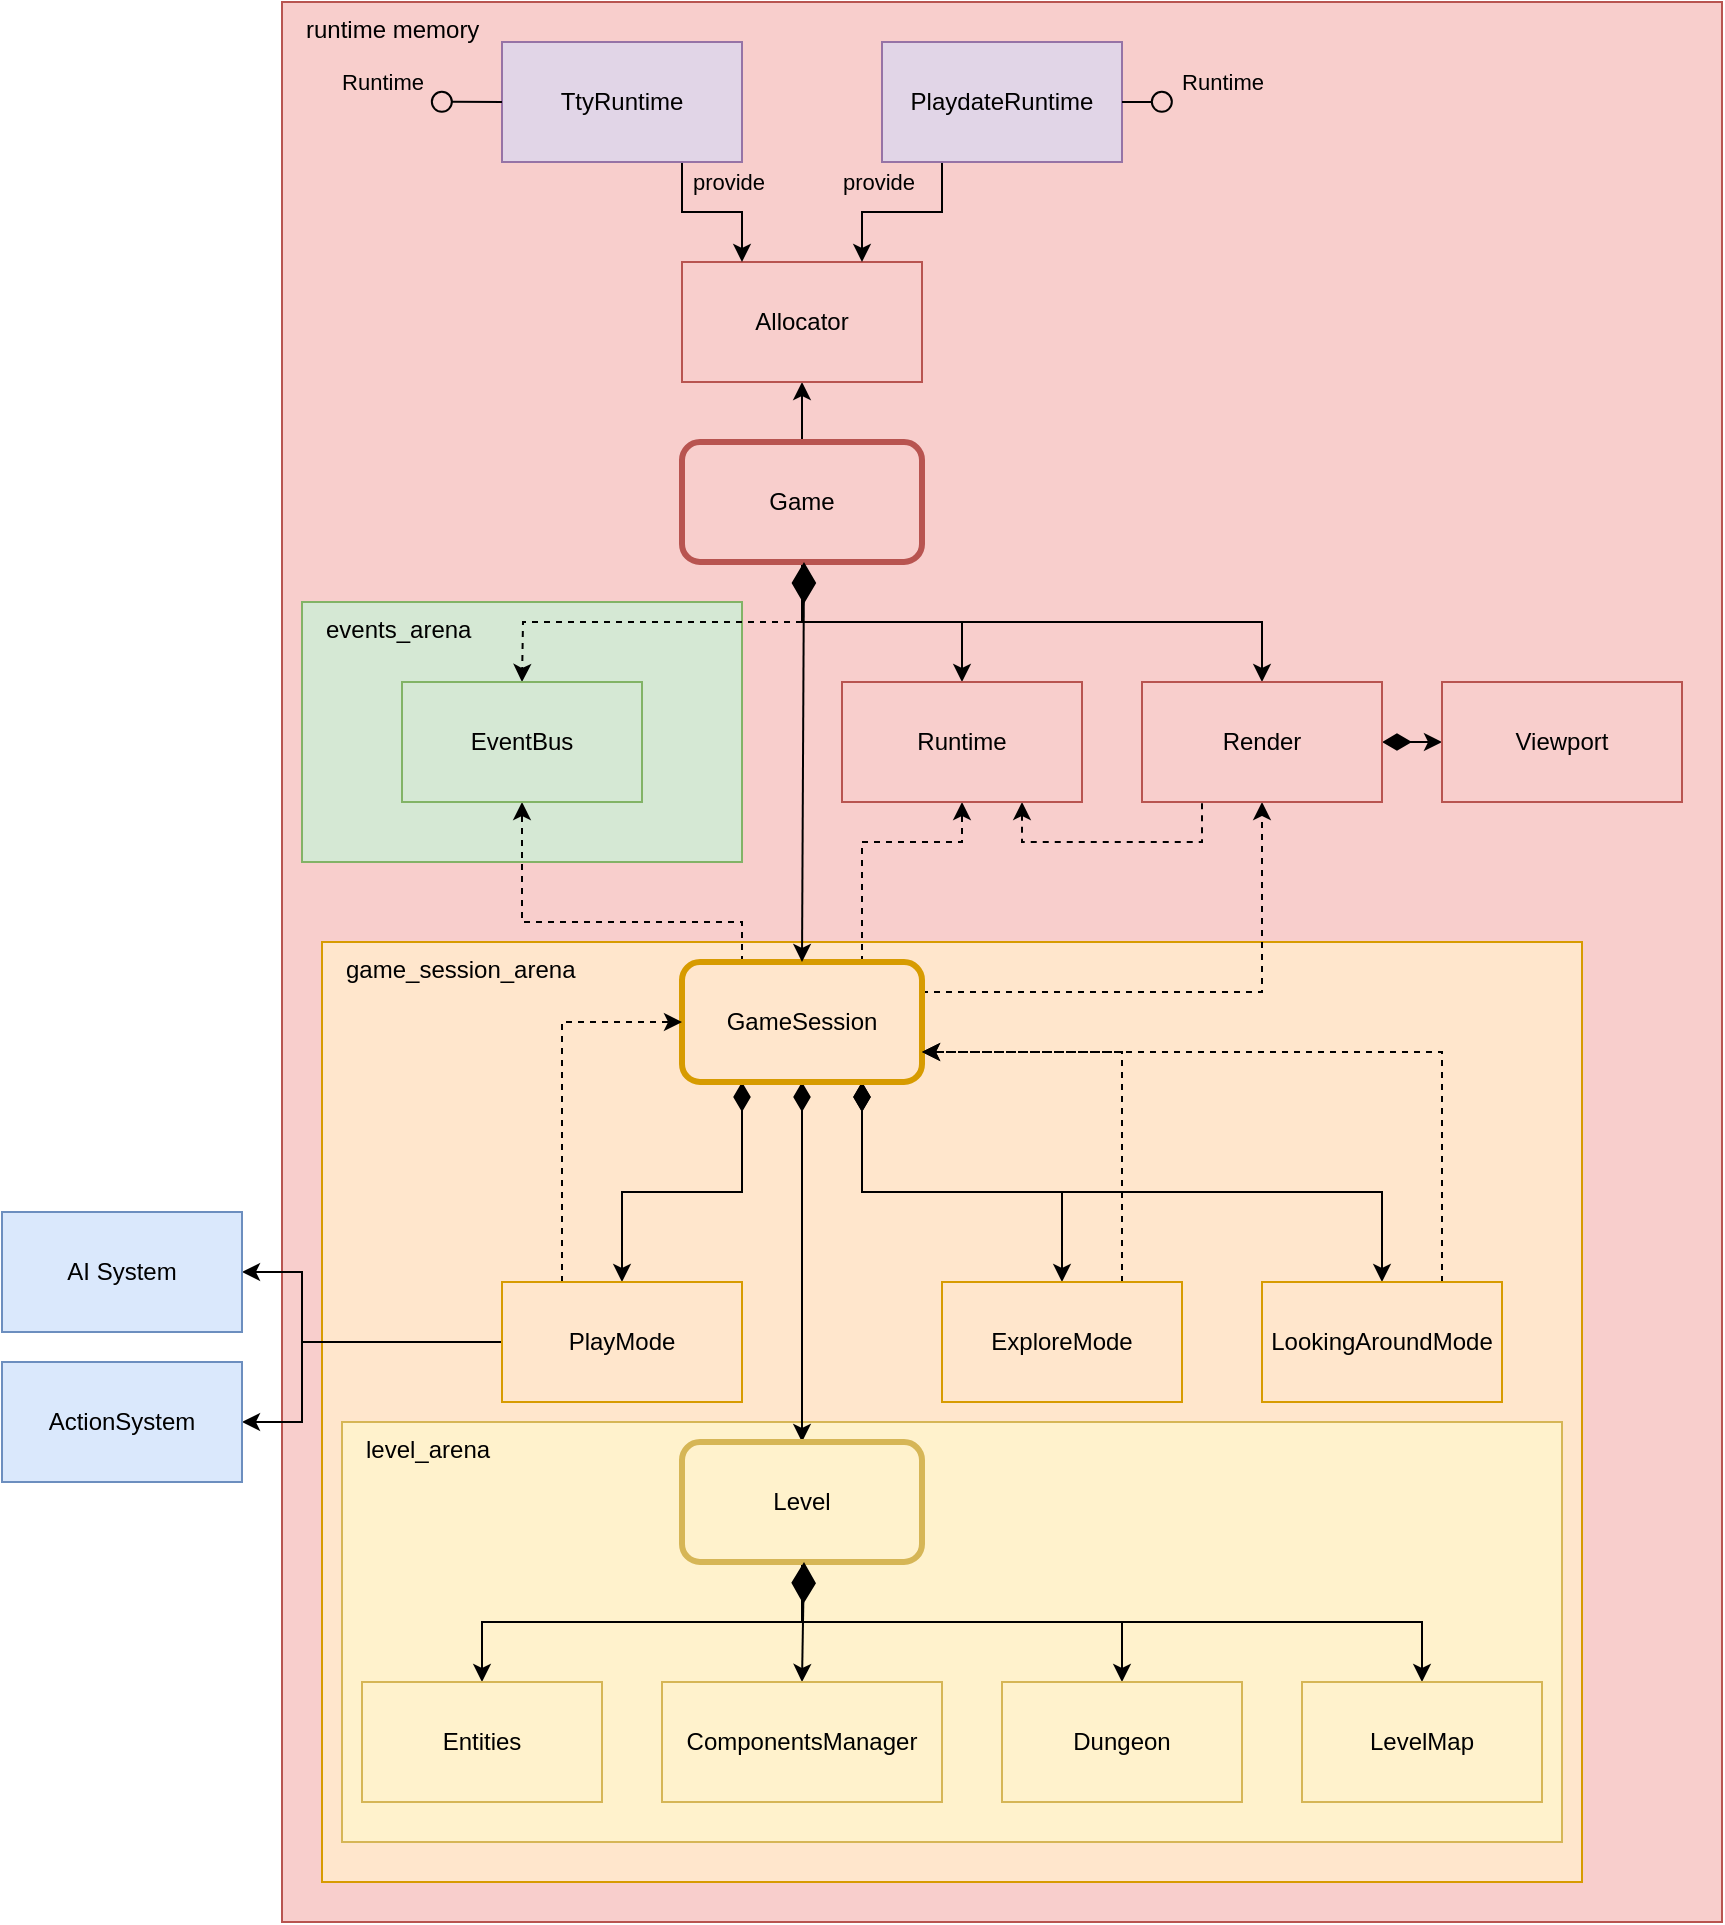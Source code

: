<mxfile version="25.0.2" pages="6">
  <diagram name="Main components" id="-2OWC2zbBcRplkYAPWdl">
    <mxGraphModel dx="1553" dy="2207" grid="1" gridSize="10" guides="1" tooltips="1" connect="1" arrows="1" fold="1" page="1" pageScale="1" pageWidth="827" pageHeight="1169" math="0" shadow="0">
      <root>
        <mxCell id="0" />
        <mxCell id="1" parent="0" />
        <mxCell id="OxfaYAHMHwHs4QfVe3RY-1" value="runtime memory" style="rounded=0;whiteSpace=wrap;html=1;fillColor=#f8cecc;strokeColor=#b85450;verticalAlign=top;align=left;spacingLeft=10;" parent="1" vertex="1">
          <mxGeometry x="160" y="-80" width="720" height="960" as="geometry" />
        </mxCell>
        <mxCell id="HWQjsHv1ScB02nwQOxyV-1" value="events_arena" style="rounded=0;whiteSpace=wrap;html=1;fillColor=#d5e8d4;strokeColor=#82b366;align=left;verticalAlign=top;spacingLeft=10;" vertex="1" parent="1">
          <mxGeometry x="170" y="220" width="220" height="130" as="geometry" />
        </mxCell>
        <mxCell id="L7LK4iK8r8uwfyx1Rro2-8" value="game_session_arena" style="rounded=0;whiteSpace=wrap;html=1;fillColor=#ffe6cc;strokeColor=#d79b00;align=left;verticalAlign=top;spacingLeft=10;" parent="1" vertex="1">
          <mxGeometry x="180" y="390" width="630" height="470" as="geometry" />
        </mxCell>
        <mxCell id="L7LK4iK8r8uwfyx1Rro2-9" value="level_arena" style="rounded=0;whiteSpace=wrap;html=1;fillColor=#fff2cc;strokeColor=#d6b656;align=left;verticalAlign=top;spacingLeft=10;" parent="1" vertex="1">
          <mxGeometry x="190" y="630" width="610" height="210" as="geometry" />
        </mxCell>
        <mxCell id="pd7l8gPbVpFbZsBwoUrC-10" style="edgeStyle=orthogonalEdgeStyle;rounded=0;orthogonalLoop=1;jettySize=auto;html=1;exitX=0.5;exitY=1;exitDx=0;exitDy=0;dashed=1;" parent="1" source="pd7l8gPbVpFbZsBwoUrC-1" edge="1">
          <mxGeometry relative="1" as="geometry">
            <mxPoint x="280" y="260" as="targetPoint" />
          </mxGeometry>
        </mxCell>
        <mxCell id="pd7l8gPbVpFbZsBwoUrC-11" style="edgeStyle=orthogonalEdgeStyle;rounded=0;orthogonalLoop=1;jettySize=auto;html=1;exitX=0.5;exitY=1;exitDx=0;exitDy=0;entryX=0.5;entryY=0;entryDx=0;entryDy=0;" parent="1" source="pd7l8gPbVpFbZsBwoUrC-1" target="pd7l8gPbVpFbZsBwoUrC-5" edge="1">
          <mxGeometry relative="1" as="geometry" />
        </mxCell>
        <mxCell id="4jZMOP8kkfBCCSA_o9XY-6" style="edgeStyle=orthogonalEdgeStyle;rounded=0;orthogonalLoop=1;jettySize=auto;html=1;exitX=0.5;exitY=1;exitDx=0;exitDy=0;" parent="1" source="pd7l8gPbVpFbZsBwoUrC-1" target="4jZMOP8kkfBCCSA_o9XY-5" edge="1">
          <mxGeometry relative="1" as="geometry" />
        </mxCell>
        <mxCell id="gSPH-qtTOUA59mozaOl1-14" style="edgeStyle=orthogonalEdgeStyle;rounded=0;orthogonalLoop=1;jettySize=auto;html=1;exitX=0.5;exitY=0;exitDx=0;exitDy=0;entryX=0.5;entryY=1;entryDx=0;entryDy=0;" edge="1" parent="1" source="pd7l8gPbVpFbZsBwoUrC-1" target="ZYvxPp3m-nBwY5lZUp5G-3">
          <mxGeometry relative="1" as="geometry" />
        </mxCell>
        <mxCell id="pd7l8gPbVpFbZsBwoUrC-1" value="Game" style="rounded=1;whiteSpace=wrap;html=1;fillColor=#f8cecc;strokeColor=#b85450;strokeWidth=3;" parent="1" vertex="1">
          <mxGeometry x="360" y="140" width="120" height="60" as="geometry" />
        </mxCell>
        <mxCell id="pd7l8gPbVpFbZsBwoUrC-21" style="edgeStyle=orthogonalEdgeStyle;rounded=0;orthogonalLoop=1;jettySize=auto;html=1;exitX=0.25;exitY=1;exitDx=0;exitDy=0;entryX=0.5;entryY=0;entryDx=0;entryDy=0;startArrow=diamondThin;startFill=1;startSize=12;" parent="1" source="pd7l8gPbVpFbZsBwoUrC-2" target="pd7l8gPbVpFbZsBwoUrC-18" edge="1">
          <mxGeometry relative="1" as="geometry" />
        </mxCell>
        <mxCell id="pd7l8gPbVpFbZsBwoUrC-22" style="edgeStyle=orthogonalEdgeStyle;rounded=0;orthogonalLoop=1;jettySize=auto;html=1;exitX=0.75;exitY=1;exitDx=0;exitDy=0;entryX=0.5;entryY=0;entryDx=0;entryDy=0;strokeColor=default;align=center;verticalAlign=middle;fontFamily=Helvetica;fontSize=11;fontColor=default;labelBackgroundColor=default;startArrow=diamondThin;startFill=1;startSize=12;endArrow=classic;" parent="1" source="pd7l8gPbVpFbZsBwoUrC-2" target="pd7l8gPbVpFbZsBwoUrC-19" edge="1">
          <mxGeometry relative="1" as="geometry" />
        </mxCell>
        <mxCell id="L7LK4iK8r8uwfyx1Rro2-1" style="edgeStyle=orthogonalEdgeStyle;rounded=0;orthogonalLoop=1;jettySize=auto;html=1;exitX=0.25;exitY=0;exitDx=0;exitDy=0;entryX=0.5;entryY=1;entryDx=0;entryDy=0;dashed=1;" parent="1" source="pd7l8gPbVpFbZsBwoUrC-2" target="ZYvxPp3m-nBwY5lZUp5G-6" edge="1">
          <mxGeometry relative="1" as="geometry">
            <Array as="points">
              <mxPoint x="390" y="380" />
              <mxPoint x="280" y="380" />
            </Array>
          </mxGeometry>
        </mxCell>
        <mxCell id="L7LK4iK8r8uwfyx1Rro2-11" style="edgeStyle=orthogonalEdgeStyle;rounded=0;orthogonalLoop=1;jettySize=auto;html=1;exitX=1;exitY=0.25;exitDx=0;exitDy=0;entryX=0.5;entryY=1;entryDx=0;entryDy=0;dashed=1;" parent="1" source="pd7l8gPbVpFbZsBwoUrC-2" target="pd7l8gPbVpFbZsBwoUrC-5" edge="1">
          <mxGeometry relative="1" as="geometry">
            <Array as="points">
              <mxPoint x="650" y="415" />
            </Array>
          </mxGeometry>
        </mxCell>
        <mxCell id="K-LrVk7ybVi0olZqnMG3-3" style="edgeStyle=orthogonalEdgeStyle;rounded=0;orthogonalLoop=1;jettySize=auto;html=1;exitX=0.75;exitY=1;exitDx=0;exitDy=0;entryX=0.5;entryY=0;entryDx=0;entryDy=0;strokeColor=default;align=center;verticalAlign=middle;fontFamily=Helvetica;fontSize=11;fontColor=default;labelBackgroundColor=default;startArrow=diamondThin;startFill=1;startSize=12;endArrow=classic;" parent="1" source="pd7l8gPbVpFbZsBwoUrC-2" target="K-LrVk7ybVi0olZqnMG3-1" edge="1">
          <mxGeometry relative="1" as="geometry" />
        </mxCell>
        <mxCell id="4jZMOP8kkfBCCSA_o9XY-7" style="edgeStyle=orthogonalEdgeStyle;rounded=0;orthogonalLoop=1;jettySize=auto;html=1;exitX=0.75;exitY=0;exitDx=0;exitDy=0;entryX=0.5;entryY=1;entryDx=0;entryDy=0;dashed=1;" parent="1" source="pd7l8gPbVpFbZsBwoUrC-2" target="4jZMOP8kkfBCCSA_o9XY-5" edge="1">
          <mxGeometry relative="1" as="geometry">
            <Array as="points">
              <mxPoint x="450" y="340" />
              <mxPoint x="500" y="340" />
            </Array>
          </mxGeometry>
        </mxCell>
        <mxCell id="ONIYrLTHh4W4LUo1dkBU-1" style="edgeStyle=orthogonalEdgeStyle;rounded=0;orthogonalLoop=1;jettySize=auto;html=1;exitX=0.5;exitY=1;exitDx=0;exitDy=0;entryX=0.5;entryY=0;entryDx=0;entryDy=0;startArrow=diamondThin;startFill=1;startSize=12;" edge="1" parent="1" source="pd7l8gPbVpFbZsBwoUrC-2" target="pd7l8gPbVpFbZsBwoUrC-3">
          <mxGeometry relative="1" as="geometry" />
        </mxCell>
        <mxCell id="pd7l8gPbVpFbZsBwoUrC-2" value="GameSession" style="rounded=1;whiteSpace=wrap;html=1;fillColor=#ffe6cc;strokeColor=#d79b00;strokeWidth=3;" parent="1" vertex="1">
          <mxGeometry x="360" y="400" width="120" height="60" as="geometry" />
        </mxCell>
        <mxCell id="pd7l8gPbVpFbZsBwoUrC-32" style="edgeStyle=orthogonalEdgeStyle;rounded=0;orthogonalLoop=1;jettySize=auto;html=1;exitX=0.5;exitY=1;exitDx=0;exitDy=0;entryX=0.5;entryY=0;entryDx=0;entryDy=0;" parent="1" source="pd7l8gPbVpFbZsBwoUrC-3" target="pd7l8gPbVpFbZsBwoUrC-31" edge="1">
          <mxGeometry relative="1" as="geometry" />
        </mxCell>
        <mxCell id="pd7l8gPbVpFbZsBwoUrC-33" style="edgeStyle=orthogonalEdgeStyle;rounded=0;orthogonalLoop=1;jettySize=auto;html=1;exitX=0.5;exitY=1;exitDx=0;exitDy=0;entryX=0.5;entryY=0;entryDx=0;entryDy=0;" parent="1" source="pd7l8gPbVpFbZsBwoUrC-3" target="pd7l8gPbVpFbZsBwoUrC-4" edge="1">
          <mxGeometry relative="1" as="geometry" />
        </mxCell>
        <mxCell id="pd7l8gPbVpFbZsBwoUrC-35" style="edgeStyle=orthogonalEdgeStyle;rounded=0;orthogonalLoop=1;jettySize=auto;html=1;exitX=0.5;exitY=1;exitDx=0;exitDy=0;entryX=0.5;entryY=0;entryDx=0;entryDy=0;" parent="1" source="pd7l8gPbVpFbZsBwoUrC-3" target="pd7l8gPbVpFbZsBwoUrC-34" edge="1">
          <mxGeometry relative="1" as="geometry" />
        </mxCell>
        <mxCell id="pd7l8gPbVpFbZsBwoUrC-3" value="Level" style="rounded=1;whiteSpace=wrap;html=1;fillColor=#fff2cc;strokeColor=#d6b656;strokeWidth=3;align=center;verticalAlign=middle;fontFamily=Helvetica;fontSize=12;" parent="1" vertex="1">
          <mxGeometry x="360" y="640" width="120" height="60" as="geometry" />
        </mxCell>
        <mxCell id="pd7l8gPbVpFbZsBwoUrC-4" value="Dungeon" style="rounded=0;whiteSpace=wrap;html=1;fillColor=#fff2cc;strokeColor=#d6b656;" parent="1" vertex="1">
          <mxGeometry x="520" y="760" width="120" height="60" as="geometry" />
        </mxCell>
        <mxCell id="4jZMOP8kkfBCCSA_o9XY-4" style="edgeStyle=orthogonalEdgeStyle;rounded=0;orthogonalLoop=1;jettySize=auto;html=1;exitX=1;exitY=0.5;exitDx=0;exitDy=0;entryX=0;entryY=0.5;entryDx=0;entryDy=0;startArrow=diamondThin;startFill=1;startSize=12;" parent="1" source="pd7l8gPbVpFbZsBwoUrC-5" target="4jZMOP8kkfBCCSA_o9XY-1" edge="1">
          <mxGeometry relative="1" as="geometry" />
        </mxCell>
        <mxCell id="pd7l8gPbVpFbZsBwoUrC-5" value="Render" style="rounded=0;whiteSpace=wrap;html=1;fillColor=#f8cecc;strokeColor=#b85450;" parent="1" vertex="1">
          <mxGeometry x="590" y="260" width="120" height="60" as="geometry" />
        </mxCell>
        <mxCell id="pd7l8gPbVpFbZsBwoUrC-8" value="" style="endArrow=diamondThin;endFill=1;endSize=18;html=1;rounded=0;exitX=0.5;exitY=0;exitDx=0;exitDy=0;startArrow=classic;startFill=1;strokeWidth=1;" parent="1" source="pd7l8gPbVpFbZsBwoUrC-2" edge="1">
          <mxGeometry width="160" relative="1" as="geometry">
            <mxPoint x="421" y="320" as="sourcePoint" />
            <mxPoint x="421" y="200" as="targetPoint" />
          </mxGeometry>
        </mxCell>
        <mxCell id="pd7l8gPbVpFbZsBwoUrC-15" value="" style="endArrow=diamondThin;endFill=1;endSize=18;html=1;rounded=0;startArrow=classic;startFill=1;exitX=0.5;exitY=0;exitDx=0;exitDy=0;strokeWidth=1;" parent="1" source="pd7l8gPbVpFbZsBwoUrC-30" edge="1">
          <mxGeometry width="160" relative="1" as="geometry">
            <mxPoint x="421" y="760" as="sourcePoint" />
            <mxPoint x="421" y="700" as="targetPoint" />
          </mxGeometry>
        </mxCell>
        <mxCell id="pd7l8gPbVpFbZsBwoUrC-23" style="edgeStyle=orthogonalEdgeStyle;rounded=0;orthogonalLoop=1;jettySize=auto;html=1;exitX=0.25;exitY=0;exitDx=0;exitDy=0;entryX=0;entryY=0.5;entryDx=0;entryDy=0;dashed=1;" parent="1" source="pd7l8gPbVpFbZsBwoUrC-18" target="pd7l8gPbVpFbZsBwoUrC-2" edge="1">
          <mxGeometry relative="1" as="geometry" />
        </mxCell>
        <mxCell id="pd7l8gPbVpFbZsBwoUrC-40" style="edgeStyle=orthogonalEdgeStyle;rounded=0;orthogonalLoop=1;jettySize=auto;html=1;exitX=0;exitY=0.5;exitDx=0;exitDy=0;entryX=1;entryY=0.5;entryDx=0;entryDy=0;" parent="1" source="pd7l8gPbVpFbZsBwoUrC-18" target="pd7l8gPbVpFbZsBwoUrC-36" edge="1">
          <mxGeometry relative="1" as="geometry">
            <Array as="points">
              <mxPoint x="170" y="590" />
              <mxPoint x="170" y="555" />
            </Array>
          </mxGeometry>
        </mxCell>
        <mxCell id="pd7l8gPbVpFbZsBwoUrC-41" style="edgeStyle=orthogonalEdgeStyle;rounded=0;orthogonalLoop=1;jettySize=auto;html=1;exitX=0;exitY=0.5;exitDx=0;exitDy=0;entryX=1;entryY=0.5;entryDx=0;entryDy=0;" parent="1" source="pd7l8gPbVpFbZsBwoUrC-18" target="pd7l8gPbVpFbZsBwoUrC-37" edge="1">
          <mxGeometry relative="1" as="geometry">
            <Array as="points">
              <mxPoint x="170" y="590" />
              <mxPoint x="170" y="630" />
            </Array>
          </mxGeometry>
        </mxCell>
        <mxCell id="pd7l8gPbVpFbZsBwoUrC-18" value="PlayMode" style="rounded=0;whiteSpace=wrap;html=1;fillColor=#ffe6cc;strokeColor=#d79b00;" parent="1" vertex="1">
          <mxGeometry x="270" y="560" width="120" height="60" as="geometry" />
        </mxCell>
        <mxCell id="pd7l8gPbVpFbZsBwoUrC-24" style="edgeStyle=orthogonalEdgeStyle;rounded=0;orthogonalLoop=1;jettySize=auto;html=1;exitX=0.75;exitY=0;exitDx=0;exitDy=0;entryX=1;entryY=0.75;entryDx=0;entryDy=0;dashed=1;" parent="1" source="pd7l8gPbVpFbZsBwoUrC-19" target="pd7l8gPbVpFbZsBwoUrC-2" edge="1">
          <mxGeometry relative="1" as="geometry" />
        </mxCell>
        <mxCell id="pd7l8gPbVpFbZsBwoUrC-19" value="ExploreMode" style="rounded=0;whiteSpace=wrap;html=1;fillColor=#ffe6cc;strokeColor=#d79b00;" parent="1" vertex="1">
          <mxGeometry x="490" y="560" width="120" height="60" as="geometry" />
        </mxCell>
        <mxCell id="pd7l8gPbVpFbZsBwoUrC-30" value="ComponentsManager" style="rounded=0;whiteSpace=wrap;html=1;fillColor=#fff2cc;strokeColor=#d6b656;" parent="1" vertex="1">
          <mxGeometry x="350" y="760" width="140" height="60" as="geometry" />
        </mxCell>
        <mxCell id="pd7l8gPbVpFbZsBwoUrC-31" value="Entities" style="rounded=0;whiteSpace=wrap;html=1;fillColor=#fff2cc;strokeColor=#d6b656;" parent="1" vertex="1">
          <mxGeometry x="200" y="760" width="120" height="60" as="geometry" />
        </mxCell>
        <mxCell id="pd7l8gPbVpFbZsBwoUrC-34" value="LevelMap" style="rounded=0;whiteSpace=wrap;html=1;fillColor=#fff2cc;strokeColor=#d6b656;" parent="1" vertex="1">
          <mxGeometry x="670" y="760" width="120" height="60" as="geometry" />
        </mxCell>
        <mxCell id="pd7l8gPbVpFbZsBwoUrC-36" value="AI System" style="rounded=0;whiteSpace=wrap;html=1;fillColor=#dae8fc;strokeColor=#6c8ebf;" parent="1" vertex="1">
          <mxGeometry x="20" y="525" width="120" height="60" as="geometry" />
        </mxCell>
        <mxCell id="pd7l8gPbVpFbZsBwoUrC-37" value="ActionSystem" style="rounded=0;whiteSpace=wrap;html=1;fillColor=#dae8fc;strokeColor=#6c8ebf;" parent="1" vertex="1">
          <mxGeometry x="20" y="600" width="120" height="60" as="geometry" />
        </mxCell>
        <mxCell id="ZYvxPp3m-nBwY5lZUp5G-3" value="Allocator" style="rounded=0;whiteSpace=wrap;html=1;fillColor=#f8cecc;strokeColor=#b85450;" parent="1" vertex="1">
          <mxGeometry x="360" y="50" width="120" height="60" as="geometry" />
        </mxCell>
        <mxCell id="ZYvxPp3m-nBwY5lZUp5G-6" value="EventBus" style="rounded=0;whiteSpace=wrap;html=1;fillColor=#d5e8d4;strokeColor=#82b366;" parent="1" vertex="1">
          <mxGeometry x="220" y="260" width="120" height="60" as="geometry" />
        </mxCell>
        <mxCell id="K-LrVk7ybVi0olZqnMG3-2" style="edgeStyle=orthogonalEdgeStyle;rounded=0;orthogonalLoop=1;jettySize=auto;html=1;exitX=0.75;exitY=0;exitDx=0;exitDy=0;entryX=1;entryY=0.75;entryDx=0;entryDy=0;dashed=1;" parent="1" source="K-LrVk7ybVi0olZqnMG3-1" target="pd7l8gPbVpFbZsBwoUrC-2" edge="1">
          <mxGeometry relative="1" as="geometry" />
        </mxCell>
        <mxCell id="K-LrVk7ybVi0olZqnMG3-1" value="LookingAroundMode" style="rounded=0;whiteSpace=wrap;html=1;fillColor=#ffe6cc;strokeColor=#d79b00;" parent="1" vertex="1">
          <mxGeometry x="650" y="560" width="120" height="60" as="geometry" />
        </mxCell>
        <mxCell id="4jZMOP8kkfBCCSA_o9XY-1" value="Viewport" style="rounded=0;whiteSpace=wrap;html=1;fillColor=#f8cecc;strokeColor=#b85450;" parent="1" vertex="1">
          <mxGeometry x="740" y="260" width="120" height="60" as="geometry" />
        </mxCell>
        <mxCell id="gSPH-qtTOUA59mozaOl1-1" style="edgeStyle=orthogonalEdgeStyle;rounded=0;orthogonalLoop=1;jettySize=auto;html=1;exitX=0.75;exitY=1;exitDx=0;exitDy=0;entryX=0.25;entryY=1;entryDx=0;entryDy=0;dashed=1;endArrow=none;endFill=0;startArrow=classic;startFill=1;" edge="1" parent="1" source="4jZMOP8kkfBCCSA_o9XY-5" target="pd7l8gPbVpFbZsBwoUrC-5">
          <mxGeometry relative="1" as="geometry" />
        </mxCell>
        <mxCell id="4jZMOP8kkfBCCSA_o9XY-5" value="Runtime" style="rounded=0;whiteSpace=wrap;html=1;fillColor=#f8cecc;strokeColor=#b85450;" parent="1" vertex="1">
          <mxGeometry x="440" y="260" width="120" height="60" as="geometry" />
        </mxCell>
        <mxCell id="gSPH-qtTOUA59mozaOl1-6" style="edgeStyle=orthogonalEdgeStyle;rounded=0;orthogonalLoop=1;jettySize=auto;html=1;exitX=0.75;exitY=1;exitDx=0;exitDy=0;entryX=0.25;entryY=0;entryDx=0;entryDy=0;" edge="1" parent="1" source="gSPH-qtTOUA59mozaOl1-4" target="ZYvxPp3m-nBwY5lZUp5G-3">
          <mxGeometry relative="1" as="geometry" />
        </mxCell>
        <mxCell id="gSPH-qtTOUA59mozaOl1-7" value="provide" style="edgeLabel;html=1;align=center;verticalAlign=middle;resizable=0;points=[];labelBackgroundColor=none;" vertex="1" connectable="0" parent="gSPH-qtTOUA59mozaOl1-6">
          <mxGeometry x="0.009" relative="1" as="geometry">
            <mxPoint x="7" y="-15" as="offset" />
          </mxGeometry>
        </mxCell>
        <mxCell id="gSPH-qtTOUA59mozaOl1-4" value="TtyRuntime" style="rounded=0;whiteSpace=wrap;html=1;fillColor=#e1d5e7;strokeColor=#9673a6;" vertex="1" parent="1">
          <mxGeometry x="270" y="-60" width="120" height="60" as="geometry" />
        </mxCell>
        <mxCell id="gSPH-qtTOUA59mozaOl1-8" style="edgeStyle=orthogonalEdgeStyle;rounded=0;orthogonalLoop=1;jettySize=auto;html=1;exitX=0.25;exitY=1;exitDx=0;exitDy=0;entryX=0.75;entryY=0;entryDx=0;entryDy=0;" edge="1" parent="1" source="gSPH-qtTOUA59mozaOl1-5" target="ZYvxPp3m-nBwY5lZUp5G-3">
          <mxGeometry relative="1" as="geometry" />
        </mxCell>
        <mxCell id="gSPH-qtTOUA59mozaOl1-9" value="provide" style="edgeLabel;html=1;align=center;verticalAlign=middle;resizable=0;points=[];labelBackgroundColor=none;" vertex="1" connectable="0" parent="gSPH-qtTOUA59mozaOl1-8">
          <mxGeometry x="0.009" y="-1" relative="1" as="geometry">
            <mxPoint x="-12" y="-14" as="offset" />
          </mxGeometry>
        </mxCell>
        <mxCell id="gSPH-qtTOUA59mozaOl1-5" value="PlaydateRuntime" style="rounded=0;whiteSpace=wrap;html=1;fillColor=#e1d5e7;strokeColor=#9673a6;" vertex="1" parent="1">
          <mxGeometry x="460" y="-60" width="120" height="60" as="geometry" />
        </mxCell>
        <mxCell id="gSPH-qtTOUA59mozaOl1-19" value="Runtime" style="rounded=0;orthogonalLoop=1;jettySize=auto;html=1;endArrow=oval;endFill=0;sketch=0;sourcePerimeterSpacing=0;targetPerimeterSpacing=0;endSize=10;exitX=1;exitY=0.5;exitDx=0;exitDy=0;entryX=0.611;entryY=0.052;entryDx=0;entryDy=0;entryPerimeter=0;labelBackgroundColor=none;" edge="1" target="OxfaYAHMHwHs4QfVe3RY-1" parent="1" source="gSPH-qtTOUA59mozaOl1-5">
          <mxGeometry x="1" y="32" relative="1" as="geometry">
            <mxPoint x="440" y="335" as="sourcePoint" />
            <mxPoint x="30" y="22" as="offset" />
          </mxGeometry>
        </mxCell>
        <mxCell id="gSPH-qtTOUA59mozaOl1-20" value="" style="ellipse;whiteSpace=wrap;html=1;align=center;aspect=fixed;fillColor=none;strokeColor=none;resizable=0;perimeter=centerPerimeter;rotatable=0;allowArrows=0;points=[];outlineConnect=1;" vertex="1" parent="1">
          <mxGeometry x="455" y="330" width="10" height="10" as="geometry" />
        </mxCell>
        <mxCell id="gSPH-qtTOUA59mozaOl1-21" value="Runtime" style="rounded=0;orthogonalLoop=1;jettySize=auto;html=1;endArrow=oval;endFill=0;sketch=0;sourcePerimeterSpacing=0;targetPerimeterSpacing=0;endSize=10;exitX=0;exitY=0.5;exitDx=0;exitDy=0;entryX=0.111;entryY=0.052;entryDx=0;entryDy=0;entryPerimeter=0;labelBackgroundColor=none;" edge="1" parent="1" source="gSPH-qtTOUA59mozaOl1-4" target="OxfaYAHMHwHs4QfVe3RY-1">
          <mxGeometry x="1" y="-32" relative="1" as="geometry">
            <mxPoint x="590" y="-20" as="sourcePoint" />
            <mxPoint x="610" y="-20" as="targetPoint" />
            <mxPoint x="-30" y="22" as="offset" />
          </mxGeometry>
        </mxCell>
      </root>
    </mxGraphModel>
  </diagram>
  <diagram id="PEu5v51dWF8_odGiC0OC" name="Events">
    <mxGraphModel dx="1242" dy="830" grid="1" gridSize="10" guides="1" tooltips="1" connect="1" arrows="1" fold="1" page="1" pageScale="1" pageWidth="827" pageHeight="1169" math="0" shadow="0">
      <root>
        <mxCell id="0" />
        <mxCell id="1" parent="0" />
        <mxCell id="RMLkYq3r2y5AaR51wwYY-30" value="" style="group" vertex="1" connectable="0" parent="1">
          <mxGeometry x="50" y="310" width="760" height="30" as="geometry" />
        </mxCell>
        <mxCell id="RMLkYq3r2y5AaR51wwYY-31" value="" style="ellipse;whiteSpace=wrap;html=1;aspect=fixed;fillColor=#e1d5e7;strokeColor=#9673a6;" vertex="1" parent="RMLkYq3r2y5AaR51wwYY-30">
          <mxGeometry width="30" height="30" as="geometry" />
        </mxCell>
        <mxCell id="RMLkYq3r2y5AaR51wwYY-32" value="EventBus" style="html=1;dashed=0;whiteSpace=wrap;shape=partialRectangle;right=0;left=0;fillColor=#e1d5e7;strokeColor=#9673a6;" vertex="1" parent="RMLkYq3r2y5AaR51wwYY-30">
          <mxGeometry x="14.902" width="730.196" height="30" as="geometry" />
        </mxCell>
        <mxCell id="RMLkYq3r2y5AaR51wwYY-33" value="" style="ellipse;whiteSpace=wrap;html=1;aspect=fixed;fillColor=#e1d5e7;strokeColor=#9673a6;" vertex="1" parent="RMLkYq3r2y5AaR51wwYY-30">
          <mxGeometry x="730.004" width="30" height="30" as="geometry" />
        </mxCell>
        <mxCell id="RMLkYq3r2y5AaR51wwYY-34" value="ActionSystem" style="rounded=0;whiteSpace=wrap;html=1;fillColor=#fff2cc;strokeColor=#d6b656;" vertex="1" parent="1">
          <mxGeometry x="250" y="120" width="240" height="60" as="geometry" />
        </mxCell>
        <mxCell id="RMLkYq3r2y5AaR51wwYY-35" value="Viewport" style="rounded=0;whiteSpace=wrap;html=1;fillColor=#fff2cc;strokeColor=#d6b656;" vertex="1" parent="1">
          <mxGeometry x="70" y="470" width="120" height="60" as="geometry" />
        </mxCell>
        <mxCell id="RMLkYq3r2y5AaR51wwYY-36" value="Game" style="rounded=0;whiteSpace=wrap;html=1;fillColor=#fff2cc;strokeColor=#d6b656;" vertex="1" parent="1">
          <mxGeometry x="535" y="470" width="120" height="60" as="geometry" />
        </mxCell>
        <mxCell id="RMLkYq3r2y5AaR51wwYY-37" value="" style="shape=flexArrow;endArrow=classic;html=1;rounded=0;endWidth=10;endSize=3.665;width=6;" edge="1" parent="1">
          <mxGeometry width="50" height="50" relative="1" as="geometry">
            <mxPoint x="595" y="350" as="sourcePoint" />
            <mxPoint x="594.5" y="460" as="targetPoint" />
          </mxGeometry>
        </mxCell>
        <mxCell id="RMLkYq3r2y5AaR51wwYY-38" value="Entity Died" style="shape=hexagon;perimeter=hexagonPerimeter2;whiteSpace=wrap;html=1;fixedSize=1;fillColor=#f8cecc;strokeColor=#b85450;" vertex="1" parent="1">
          <mxGeometry x="565" y="380" width="60" height="50" as="geometry" />
        </mxCell>
        <mxCell id="RMLkYq3r2y5AaR51wwYY-39" value="" style="shape=flexArrow;endArrow=classic;html=1;rounded=0;endWidth=10;endSize=3.665;width=6;" edge="1" parent="1">
          <mxGeometry width="50" height="50" relative="1" as="geometry">
            <mxPoint x="130" y="350" as="sourcePoint" />
            <mxPoint x="129.5" y="460" as="targetPoint" />
          </mxGeometry>
        </mxCell>
        <mxCell id="RMLkYq3r2y5AaR51wwYY-40" value="Entity Moved" style="shape=hexagon;perimeter=hexagonPerimeter2;whiteSpace=wrap;html=1;fixedSize=1;fillColor=#dae8fc;strokeColor=#6c8ebf;" vertex="1" parent="1">
          <mxGeometry x="100" y="380" width="60" height="50" as="geometry" />
        </mxCell>
        <mxCell id="RMLkYq3r2y5AaR51wwYY-41" value="" style="shape=flexArrow;endArrow=classic;html=1;rounded=0;endWidth=10;endSize=3.665;width=6;" edge="1" parent="1">
          <mxGeometry width="50" height="50" relative="1" as="geometry">
            <mxPoint x="310" y="350" as="sourcePoint" />
            <mxPoint x="309.5" y="460" as="targetPoint" />
          </mxGeometry>
        </mxCell>
        <mxCell id="RMLkYq3r2y5AaR51wwYY-42" value="Entity Moved" style="shape=hexagon;perimeter=hexagonPerimeter2;whiteSpace=wrap;html=1;fixedSize=1;fillColor=#dae8fc;strokeColor=#6c8ebf;" vertex="1" parent="1">
          <mxGeometry x="280" y="380" width="60" height="50" as="geometry" />
        </mxCell>
        <mxCell id="RMLkYq3r2y5AaR51wwYY-43" value="Keeps player in viewport" style="shape=callout;whiteSpace=wrap;html=1;perimeter=calloutPerimeter;flipV=1;size=10;position=0.29;fillColor=#f5f5f5;fontColor=#333333;strokeColor=#666666;base=24;" vertex="1" parent="1">
          <mxGeometry x="40" y="540" width="140" height="70" as="geometry" />
        </mxCell>
        <mxCell id="RMLkYq3r2y5AaR51wwYY-44" value="Keeps actual placement with player" style="shape=callout;whiteSpace=wrap;html=1;perimeter=calloutPerimeter;flipV=1;size=10;position=0.29;fillColor=#f5f5f5;fontColor=#333333;strokeColor=#666666;" vertex="1" parent="1">
          <mxGeometry x="210" y="540" width="140" height="70" as="geometry" />
        </mxCell>
        <mxCell id="RMLkYq3r2y5AaR51wwYY-45" value="Deinits the game session and switches to the game over screen" style="shape=callout;whiteSpace=wrap;html=1;perimeter=calloutPerimeter;flipV=1;size=10;position=0.33;fillColor=#f5f5f5;fontColor=#333333;strokeColor=#666666;" vertex="1" parent="1">
          <mxGeometry x="520" y="540" width="150" height="70" as="geometry" />
        </mxCell>
        <mxCell id="RMLkYq3r2y5AaR51wwYY-46" value="" style="group" vertex="1" connectable="0" parent="1">
          <mxGeometry x="240" y="190" width="60" height="110" as="geometry" />
        </mxCell>
        <mxCell id="RMLkYq3r2y5AaR51wwYY-47" value="" style="shape=flexArrow;endArrow=classic;html=1;rounded=0;endWidth=10;endSize=3.665;width=6;" edge="1" parent="RMLkYq3r2y5AaR51wwYY-46">
          <mxGeometry width="50" height="50" relative="1" as="geometry">
            <mxPoint x="30" as="sourcePoint" />
            <mxPoint x="29.5" y="110" as="targetPoint" />
          </mxGeometry>
        </mxCell>
        <mxCell id="RMLkYq3r2y5AaR51wwYY-48" value="Entity Moved" style="shape=hexagon;perimeter=hexagonPerimeter2;whiteSpace=wrap;html=1;fixedSize=1;fillColor=#dae8fc;strokeColor=#6c8ebf;" vertex="1" parent="RMLkYq3r2y5AaR51wwYY-46">
          <mxGeometry y="30" width="60" height="50" as="geometry" />
        </mxCell>
        <mxCell id="RMLkYq3r2y5AaR51wwYY-49" value="" style="group" vertex="1" connectable="0" parent="1">
          <mxGeometry x="430" y="190" width="60" height="110" as="geometry" />
        </mxCell>
        <mxCell id="RMLkYq3r2y5AaR51wwYY-50" value="" style="shape=flexArrow;endArrow=classic;html=1;rounded=0;endWidth=10;endSize=3.665;width=6;" edge="1" parent="RMLkYq3r2y5AaR51wwYY-49">
          <mxGeometry width="50" height="50" relative="1" as="geometry">
            <mxPoint x="30" as="sourcePoint" />
            <mxPoint x="29.5" y="110" as="targetPoint" />
          </mxGeometry>
        </mxCell>
        <mxCell id="RMLkYq3r2y5AaR51wwYY-51" value="Entity Died" style="shape=hexagon;perimeter=hexagonPerimeter2;whiteSpace=wrap;html=1;fixedSize=1;fillColor=#f8cecc;strokeColor=#b85450;" vertex="1" parent="RMLkYq3r2y5AaR51wwYY-49">
          <mxGeometry y="30" width="60" height="50" as="geometry" />
        </mxCell>
        <mxCell id="RMLkYq3r2y5AaR51wwYY-52" value="" style="group" vertex="1" connectable="0" parent="1">
          <mxGeometry x="340" y="190" width="60" height="110" as="geometry" />
        </mxCell>
        <mxCell id="RMLkYq3r2y5AaR51wwYY-53" value="" style="shape=flexArrow;endArrow=classic;html=1;rounded=0;endWidth=10;endSize=3.665;width=6;" edge="1" parent="RMLkYq3r2y5AaR51wwYY-52">
          <mxGeometry width="50" height="50" relative="1" as="geometry">
            <mxPoint x="30" as="sourcePoint" />
            <mxPoint x="29.5" y="110" as="targetPoint" />
          </mxGeometry>
        </mxCell>
        <mxCell id="RMLkYq3r2y5AaR51wwYY-54" value="Player&lt;div&gt;Hit&lt;/div&gt;" style="shape=hexagon;perimeter=hexagonPerimeter2;whiteSpace=wrap;html=1;fixedSize=1;fillColor=#d5e8d4;strokeColor=#82b366;" vertex="1" parent="RMLkYq3r2y5AaR51wwYY-52">
          <mxGeometry y="30" width="60" height="50" as="geometry" />
        </mxCell>
        <mxCell id="RMLkYq3r2y5AaR51wwYY-55" value="PlayMode" style="rounded=0;whiteSpace=wrap;html=1;fillColor=#fff2cc;strokeColor=#d6b656;" vertex="1" parent="1">
          <mxGeometry x="280" y="470" width="150" height="60" as="geometry" />
        </mxCell>
        <mxCell id="RMLkYq3r2y5AaR51wwYY-56" value="" style="shape=flexArrow;endArrow=classic;html=1;rounded=0;endWidth=10;endSize=3.665;width=6;" edge="1" parent="1">
          <mxGeometry width="50" height="50" relative="1" as="geometry">
            <mxPoint x="400" y="350" as="sourcePoint" />
            <mxPoint x="399.5" y="460" as="targetPoint" />
          </mxGeometry>
        </mxCell>
        <mxCell id="RMLkYq3r2y5AaR51wwYY-57" value="Player&amp;nbsp;&lt;div&gt;Hit&lt;/div&gt;" style="shape=hexagon;perimeter=hexagonPerimeter2;whiteSpace=wrap;html=1;fixedSize=1;fillColor=#d5e8d4;strokeColor=#82b366;" vertex="1" parent="1">
          <mxGeometry x="370" y="380" width="60" height="50" as="geometry" />
        </mxCell>
        <mxCell id="RMLkYq3r2y5AaR51wwYY-58" value="Change the entity in focus" style="shape=callout;whiteSpace=wrap;html=1;perimeter=calloutPerimeter;flipV=1;size=10;position=0.57;fillColor=#f5f5f5;fontColor=#333333;strokeColor=#666666;base=20;" vertex="1" parent="1">
          <mxGeometry x="360" y="540" width="140" height="70" as="geometry" />
        </mxCell>
      </root>
    </mxGraphModel>
  </diagram>
  <diagram id="deekH1gMrqMoawYzISun" name="PlayMode tick">
    <mxGraphModel dx="1242" dy="830" grid="1" gridSize="10" guides="1" tooltips="1" connect="1" arrows="1" fold="1" page="1" pageScale="1" pageWidth="827" pageHeight="1169" math="0" shadow="0">
      <root>
        <mxCell id="0" />
        <mxCell id="1" parent="0" />
        <mxCell id="Q7FDFODHFdFPQnjnyFO9-2" value="" style="shape=umlLifeline;perimeter=lifelinePerimeter;whiteSpace=wrap;html=1;container=1;dropTarget=0;collapsible=0;recursiveResize=0;outlineConnect=0;portConstraint=eastwest;newEdgeStyle={&quot;curved&quot;:0,&quot;rounded&quot;:0};participant=umlActor;size=40;" parent="1" vertex="1">
          <mxGeometry x="70" y="120" width="20" height="800" as="geometry" />
        </mxCell>
        <mxCell id="Q7FDFODHFdFPQnjnyFO9-3" value="&lt;span style=&quot;color: rgb(0, 0, 0); font-family: Helvetica; font-size: 12px; font-style: normal; font-variant-ligatures: normal; font-variant-caps: normal; font-weight: 400; letter-spacing: normal; orphans: 2; text-indent: 0px; text-transform: none; widows: 2; word-spacing: 0px; -webkit-text-stroke-width: 0px; white-space: normal; background-color: rgb(251, 251, 251); text-decoration-thickness: initial; text-decoration-style: initial; text-decoration-color: initial; float: none; display: inline !important;&quot;&gt;Runtime&lt;/span&gt;" style="text;whiteSpace=wrap;html=1;align=center;" parent="1" vertex="1">
          <mxGeometry x="40" y="160" width="80" height="40" as="geometry" />
        </mxCell>
        <mxCell id="Q7FDFODHFdFPQnjnyFO9-4" value="Game" style="shape=umlLifeline;perimeter=lifelinePerimeter;whiteSpace=wrap;html=1;container=1;dropTarget=0;collapsible=0;recursiveResize=0;outlineConnect=0;portConstraint=eastwest;newEdgeStyle={&quot;curved&quot;:0,&quot;rounded&quot;:0};" parent="1" vertex="1">
          <mxGeometry x="160" y="120" width="100" height="800" as="geometry" />
        </mxCell>
        <mxCell id="Q7FDFODHFdFPQnjnyFO9-8" value="" style="html=1;points=[[0,0,0,0,5],[0,1,0,0,-5],[1,0,0,0,5],[1,1,0,0,-5]];perimeter=orthogonalPerimeter;outlineConnect=0;targetShapes=umlLifeline;portConstraint=eastwest;newEdgeStyle={&quot;curved&quot;:0,&quot;rounded&quot;:0};" parent="Q7FDFODHFdFPQnjnyFO9-4" vertex="1">
          <mxGeometry x="45" y="70" width="10" height="690" as="geometry" />
        </mxCell>
        <mxCell id="Q7FDFODHFdFPQnjnyFO9-5" value="GameSession/PlayMode" style="shape=umlLifeline;perimeter=lifelinePerimeter;whiteSpace=wrap;html=1;container=1;dropTarget=0;collapsible=0;recursiveResize=0;outlineConnect=0;portConstraint=eastwest;newEdgeStyle={&quot;curved&quot;:0,&quot;rounded&quot;:0};" parent="1" vertex="1">
          <mxGeometry x="270" y="120" width="160" height="810" as="geometry" />
        </mxCell>
        <mxCell id="Q7FDFODHFdFPQnjnyFO9-11" value="" style="html=1;points=[[0,0,0,0,5],[0,1,0,0,-5],[1,0,0,0,5],[1,1,0,0,-5]];perimeter=orthogonalPerimeter;outlineConnect=0;targetShapes=umlLifeline;portConstraint=eastwest;newEdgeStyle={&quot;curved&quot;:0,&quot;rounded&quot;:0};" parent="Q7FDFODHFdFPQnjnyFO9-5" vertex="1">
          <mxGeometry x="75" y="70" width="10" height="670" as="geometry" />
        </mxCell>
        <mxCell id="g5S-UMlmDxFHV-u2xRmH-8" value="update target" style="html=1;align=left;spacingLeft=2;endArrow=block;rounded=0;edgeStyle=orthogonalEdgeStyle;curved=0;rounded=0;" parent="Q7FDFODHFdFPQnjnyFO9-5" target="g5S-UMlmDxFHV-u2xRmH-7" edge="1">
          <mxGeometry relative="1" as="geometry">
            <mxPoint x="85" y="440" as="sourcePoint" />
            <Array as="points">
              <mxPoint x="120" y="440" />
              <mxPoint x="120" y="460" />
            </Array>
          </mxGeometry>
        </mxCell>
        <mxCell id="g5S-UMlmDxFHV-u2xRmH-7" value="" style="html=1;points=[[0,0,0,0,5],[0,1,0,0,-5],[1,0,0,0,5],[1,1,0,0,-5]];perimeter=orthogonalPerimeter;outlineConnect=0;targetShapes=umlLifeline;portConstraint=eastwest;newEdgeStyle={&quot;curved&quot;:0,&quot;rounded&quot;:0};" parent="Q7FDFODHFdFPQnjnyFO9-5" vertex="1">
          <mxGeometry x="80" y="450" width="10" height="20" as="geometry" />
        </mxCell>
        <mxCell id="Q7FDFODHFdFPQnjnyFO9-33" value="" style="html=1;points=[[0,0,0,0,5],[0,1,0,0,-5],[1,0,0,0,5],[1,1,0,0,-5]];perimeter=orthogonalPerimeter;outlineConnect=0;targetShapes=umlLifeline;portConstraint=eastwest;newEdgeStyle={&quot;curved&quot;:0,&quot;rounded&quot;:0};" parent="Q7FDFODHFdFPQnjnyFO9-5" vertex="1">
          <mxGeometry x="80" y="390" width="10" height="35" as="geometry" />
        </mxCell>
        <mxCell id="Q7FDFODHFdFPQnjnyFO9-34" value="add movepoints to enemies" style="html=1;align=left;spacingLeft=2;endArrow=block;rounded=0;edgeStyle=orthogonalEdgeStyle;curved=0;rounded=0;" parent="Q7FDFODHFdFPQnjnyFO9-5" target="Q7FDFODHFdFPQnjnyFO9-33" edge="1">
          <mxGeometry relative="1" as="geometry">
            <mxPoint x="85" y="380" as="sourcePoint" />
            <Array as="points">
              <mxPoint x="130" y="380" />
              <mxPoint x="130" y="405" />
            </Array>
            <mxPoint as="offset" />
          </mxGeometry>
        </mxCell>
        <mxCell id="Q7FDFODHFdFPQnjnyFO9-9" value="tick" style="html=1;verticalAlign=bottom;endArrow=block;curved=0;rounded=0;entryX=0;entryY=0;entryDx=0;entryDy=5;" parent="1" source="Q7FDFODHFdFPQnjnyFO9-2" target="Q7FDFODHFdFPQnjnyFO9-8" edge="1">
          <mxGeometry relative="1" as="geometry">
            <mxPoint x="130" y="225" as="sourcePoint" />
          </mxGeometry>
        </mxCell>
        <mxCell id="Q7FDFODHFdFPQnjnyFO9-10" value="return" style="html=1;verticalAlign=bottom;endArrow=open;dashed=1;endSize=8;curved=0;rounded=0;exitX=0;exitY=1;exitDx=0;exitDy=-5;" parent="1" edge="1">
          <mxGeometry relative="1" as="geometry">
            <mxPoint x="80.7" y="874.0" as="targetPoint" />
            <mxPoint x="206" y="874.0" as="sourcePoint" />
          </mxGeometry>
        </mxCell>
        <mxCell id="Q7FDFODHFdFPQnjnyFO9-12" value="tick" style="html=1;verticalAlign=bottom;endArrow=block;curved=0;rounded=0;entryX=0;entryY=0;entryDx=0;entryDy=5;" parent="1" source="Q7FDFODHFdFPQnjnyFO9-8" target="Q7FDFODHFdFPQnjnyFO9-11" edge="1">
          <mxGeometry relative="1" as="geometry">
            <mxPoint x="270" y="205" as="sourcePoint" />
            <mxPoint as="offset" />
          </mxGeometry>
        </mxCell>
        <mxCell id="Q7FDFODHFdFPQnjnyFO9-13" value="" style="html=1;verticalAlign=bottom;endArrow=open;dashed=1;endSize=8;curved=0;rounded=0;exitX=0;exitY=1;exitDx=0;exitDy=-5;" parent="1" edge="1">
          <mxGeometry relative="1" as="geometry">
            <mxPoint x="216" y="854.0" as="targetPoint" />
            <mxPoint x="346" y="854.0" as="sourcePoint" />
          </mxGeometry>
        </mxCell>
        <mxCell id="Q7FDFODHFdFPQnjnyFO9-15" value="Render" style="shape=umlLifeline;perimeter=lifelinePerimeter;whiteSpace=wrap;html=1;container=1;dropTarget=0;collapsible=0;recursiveResize=0;outlineConnect=0;portConstraint=eastwest;newEdgeStyle={&quot;curved&quot;:0,&quot;rounded&quot;:0};" parent="1" vertex="1">
          <mxGeometry x="440" y="120" width="110" height="800" as="geometry" />
        </mxCell>
        <mxCell id="Q7FDFODHFdFPQnjnyFO9-17" value="" style="html=1;points=[[0,0,0,0,5],[0,1,0,0,-5],[1,0,0,0,5],[1,1,0,0,-5]];perimeter=orthogonalPerimeter;outlineConnect=0;targetShapes=umlLifeline;portConstraint=eastwest;newEdgeStyle={&quot;curved&quot;:0,&quot;rounded&quot;:0};" parent="Q7FDFODHFdFPQnjnyFO9-15" vertex="1">
          <mxGeometry x="50" y="90" width="10" height="20" as="geometry" />
        </mxCell>
        <mxCell id="Q7FDFODHFdFPQnjnyFO9-22" value="" style="html=1;points=[[0,0,0,0,5],[0,1,0,0,-5],[1,0,0,0,5],[1,1,0,0,-5]];perimeter=orthogonalPerimeter;outlineConnect=0;targetShapes=umlLifeline;portConstraint=eastwest;newEdgeStyle={&quot;curved&quot;:0,&quot;rounded&quot;:0};" parent="Q7FDFODHFdFPQnjnyFO9-15" vertex="1">
          <mxGeometry x="50" y="140" width="10" height="30" as="geometry" />
        </mxCell>
        <mxCell id="Q7FDFODHFdFPQnjnyFO9-18" value="drawScene" style="html=1;verticalAlign=bottom;endArrow=block;curved=0;rounded=0;entryX=0;entryY=0;entryDx=0;entryDy=5;" parent="1" source="Q7FDFODHFdFPQnjnyFO9-11" target="Q7FDFODHFdFPQnjnyFO9-17" edge="1">
          <mxGeometry relative="1" as="geometry">
            <mxPoint x="400" y="215" as="sourcePoint" />
          </mxGeometry>
        </mxCell>
        <mxCell id="Q7FDFODHFdFPQnjnyFO9-19" value="" style="html=1;verticalAlign=bottom;endArrow=open;dashed=1;endSize=8;curved=0;rounded=0;exitX=0;exitY=1;exitDx=0;exitDy=-5;" parent="1" source="Q7FDFODHFdFPQnjnyFO9-17" target="Q7FDFODHFdFPQnjnyFO9-11" edge="1">
          <mxGeometry relative="1" as="geometry">
            <mxPoint x="400" y="285" as="targetPoint" />
          </mxGeometry>
        </mxCell>
        <mxCell id="Q7FDFODHFdFPQnjnyFO9-20" value="if animations are not empty" style="shape=umlFrame;whiteSpace=wrap;html=1;pointerEvents=0;width=170;height=20;strokeWidth=2;" parent="1" vertex="1">
          <mxGeometry x="100" y="240" width="700" height="650" as="geometry" />
        </mxCell>
        <mxCell id="Q7FDFODHFdFPQnjnyFO9-23" value="drawAnimation" style="html=1;verticalAlign=bottom;endArrow=block;curved=0;rounded=0;entryX=0;entryY=0;entryDx=0;entryDy=5;" parent="1" source="Q7FDFODHFdFPQnjnyFO9-11" target="Q7FDFODHFdFPQnjnyFO9-22" edge="1">
          <mxGeometry relative="1" as="geometry">
            <mxPoint x="580" y="355" as="sourcePoint" />
          </mxGeometry>
        </mxCell>
        <mxCell id="Q7FDFODHFdFPQnjnyFO9-24" value="" style="html=1;verticalAlign=bottom;endArrow=open;dashed=1;endSize=8;curved=0;rounded=0;exitX=0;exitY=1;exitDx=0;exitDy=-5;exitPerimeter=0;" parent="1" source="Q7FDFODHFdFPQnjnyFO9-22" target="Q7FDFODHFdFPQnjnyFO9-11" edge="1">
          <mxGeometry relative="1" as="geometry">
            <mxPoint x="580" y="425" as="targetPoint" />
          </mxGeometry>
        </mxCell>
        <mxCell id="Q7FDFODHFdFPQnjnyFO9-27" value="if player&#39;s turn" style="shape=umlFrame;whiteSpace=wrap;html=1;pointerEvents=0;strokeWidth=2;" parent="1" vertex="1">
          <mxGeometry x="249" y="340" width="511" height="480" as="geometry" />
        </mxCell>
        <mxCell id="RrPzHf-5ViLAun7ggoOK-1" style="edgeStyle=orthogonalEdgeStyle;rounded=0;orthogonalLoop=1;jettySize=auto;html=1;curved=0;exitX=1;exitY=1;exitDx=0;exitDy=-5;exitPerimeter=0;dashed=1;endArrow=open;endFill=0;" parent="1" source="Q7FDFODHFdFPQnjnyFO9-31" target="Q7FDFODHFdFPQnjnyFO9-11" edge="1">
          <mxGeometry relative="1" as="geometry">
            <Array as="points">
              <mxPoint x="360" y="390" />
              <mxPoint x="380" y="390" />
              <mxPoint x="380" y="410" />
            </Array>
          </mxGeometry>
        </mxCell>
        <mxCell id="RrPzHf-5ViLAun7ggoOK-2" value="return action" style="edgeLabel;html=1;align=center;verticalAlign=middle;resizable=0;points=[];" parent="RrPzHf-5ViLAun7ggoOK-1" vertex="1" connectable="0">
          <mxGeometry x="-0.115" relative="1" as="geometry">
            <mxPoint x="34" as="offset" />
          </mxGeometry>
        </mxCell>
        <mxCell id="Q7FDFODHFdFPQnjnyFO9-31" value="" style="html=1;points=[[0,0,0,0,5],[0,1,0,0,-5],[1,0,0,0,5],[1,1,0,0,-5]];perimeter=orthogonalPerimeter;outlineConnect=0;targetShapes=umlLifeline;portConstraint=eastwest;newEdgeStyle={&quot;curved&quot;:0,&quot;rounded&quot;:0};" parent="1" vertex="1">
          <mxGeometry x="350" y="360" width="10" height="40" as="geometry" />
        </mxCell>
        <mxCell id="Q7FDFODHFdFPQnjnyFO9-32" value="handleInput" style="html=1;align=left;spacingLeft=2;endArrow=block;rounded=0;edgeStyle=orthogonalEdgeStyle;curved=0;rounded=0;" parent="1" source="Q7FDFODHFdFPQnjnyFO9-11" target="Q7FDFODHFdFPQnjnyFO9-31" edge="1">
          <mxGeometry relative="1" as="geometry">
            <mxPoint x="400" y="400" as="sourcePoint" />
            <Array as="points">
              <mxPoint x="400" y="350" />
              <mxPoint x="400" y="360" />
            </Array>
          </mxGeometry>
        </mxCell>
        <mxCell id="Q7FDFODHFdFPQnjnyFO9-36" value="" style="html=1;verticalAlign=bottom;endArrow=open;dashed=1;endSize=8;curved=0;rounded=0;" parent="1" target="Q7FDFODHFdFPQnjnyFO9-8" edge="1">
          <mxGeometry relative="1" as="geometry">
            <mxPoint x="220" y="310" as="targetPoint" />
            <mxPoint x="350" y="310" as="sourcePoint" />
          </mxGeometry>
        </mxCell>
        <mxCell id="Q7FDFODHFdFPQnjnyFO9-37" value="" style="line;strokeWidth=2;fillColor=none;align=left;verticalAlign=middle;spacingTop=-1;spacingLeft=3;spacingRight=3;rotatable=0;labelPosition=right;points=[];portConstraint=eastwest;strokeColor=inherit;dashed=1;" parent="1" vertex="1">
          <mxGeometry x="100" y="318" width="700" height="8" as="geometry" />
        </mxCell>
        <mxCell id="Q7FDFODHFdFPQnjnyFO9-38" value="return" style="html=1;verticalAlign=bottom;endArrow=open;dashed=1;endSize=8;curved=0;rounded=0;" parent="1" source="Q7FDFODHFdFPQnjnyFO9-8" edge="1">
          <mxGeometry relative="1" as="geometry">
            <mxPoint x="80" y="300" as="targetPoint" />
            <mxPoint x="215" y="300" as="sourcePoint" />
          </mxGeometry>
        </mxCell>
        <mxCell id="Q7FDFODHFdFPQnjnyFO9-40" value="[else]" style="text;html=1;align=center;verticalAlign=middle;whiteSpace=wrap;rounded=0;" parent="1" vertex="1">
          <mxGeometry x="90" y="318" width="60" height="30" as="geometry" />
        </mxCell>
        <mxCell id="Q7FDFODHFdFPQnjnyFO9-41" value="" style="line;strokeWidth=2;fillColor=none;align=left;verticalAlign=middle;spacingTop=-1;spacingLeft=3;spacingRight=3;rotatable=0;labelPosition=right;points=[];portConstraint=eastwest;strokeColor=inherit;dashed=1;" parent="1" vertex="1">
          <mxGeometry x="250" y="600" width="510" height="8" as="geometry" />
        </mxCell>
        <mxCell id="Q7FDFODHFdFPQnjnyFO9-42" value="AI" style="shape=umlLifeline;perimeter=lifelinePerimeter;whiteSpace=wrap;html=1;container=1;dropTarget=0;collapsible=0;recursiveResize=0;outlineConnect=0;portConstraint=eastwest;newEdgeStyle={&quot;curved&quot;:0,&quot;rounded&quot;:0};" parent="1" vertex="1">
          <mxGeometry x="560" y="120" width="100" height="800" as="geometry" />
        </mxCell>
        <mxCell id="Q7FDFODHFdFPQnjnyFO9-46" value="" style="html=1;points=[[0,0,0,0,5],[0,1,0,0,-5],[1,0,0,0,5],[1,1,0,0,-5]];perimeter=orthogonalPerimeter;outlineConnect=0;targetShapes=umlLifeline;portConstraint=eastwest;newEdgeStyle={&quot;curved&quot;:0,&quot;rounded&quot;:0};" parent="Q7FDFODHFdFPQnjnyFO9-42" vertex="1">
          <mxGeometry x="45" y="530" width="10" height="56" as="geometry" />
        </mxCell>
        <mxCell id="Q7FDFODHFdFPQnjnyFO9-47" value="get action" style="html=1;verticalAlign=bottom;endArrow=block;curved=0;rounded=0;entryX=0;entryY=0;entryDx=0;entryDy=5;" parent="1" source="Q7FDFODHFdFPQnjnyFO9-11" target="Q7FDFODHFdFPQnjnyFO9-46" edge="1">
          <mxGeometry x="-0.002" relative="1" as="geometry">
            <mxPoint x="356" y="724" as="sourcePoint" />
            <mxPoint as="offset" />
          </mxGeometry>
        </mxCell>
        <mxCell id="Q7FDFODHFdFPQnjnyFO9-48" value="" style="html=1;verticalAlign=bottom;endArrow=open;dashed=1;endSize=8;curved=0;rounded=0;exitX=0;exitY=1;exitDx=0;exitDy=-5;" parent="1" source="Q7FDFODHFdFPQnjnyFO9-46" target="Q7FDFODHFdFPQnjnyFO9-11" edge="1">
          <mxGeometry relative="1" as="geometry">
            <mxPoint x="356" y="770" as="targetPoint" />
          </mxGeometry>
        </mxCell>
        <mxCell id="Q7FDFODHFdFPQnjnyFO9-49" value="Action System" style="shape=umlLifeline;perimeter=lifelinePerimeter;whiteSpace=wrap;html=1;container=1;dropTarget=0;collapsible=0;recursiveResize=0;outlineConnect=0;portConstraint=eastwest;newEdgeStyle={&quot;curved&quot;:0,&quot;rounded&quot;:0};" parent="1" vertex="1">
          <mxGeometry x="670" y="120" width="100" height="800" as="geometry" />
        </mxCell>
        <mxCell id="g5S-UMlmDxFHV-u2xRmH-1" value="" style="html=1;points=[[0,0,0,0,5],[0,1,0,0,-5],[1,0,0,0,5],[1,1,0,0,-5]];perimeter=orthogonalPerimeter;outlineConnect=0;targetShapes=umlLifeline;portConstraint=eastwest;newEdgeStyle={&quot;curved&quot;:0,&quot;rounded&quot;:0};" parent="Q7FDFODHFdFPQnjnyFO9-49" vertex="1">
          <mxGeometry x="45" y="610" width="10" height="50" as="geometry" />
        </mxCell>
        <mxCell id="g5S-UMlmDxFHV-u2xRmH-16" value="" style="html=1;points=[[0,0,0,0,5],[0,1,0,0,-5],[1,0,0,0,5],[1,1,0,0,-5]];perimeter=orthogonalPerimeter;outlineConnect=0;targetShapes=umlLifeline;portConstraint=eastwest;newEdgeStyle={&quot;curved&quot;:0,&quot;rounded&quot;:0};" parent="Q7FDFODHFdFPQnjnyFO9-49" vertex="1">
          <mxGeometry x="45" y="315" width="10" height="45" as="geometry" />
        </mxCell>
        <mxCell id="g5S-UMlmDxFHV-u2xRmH-2" value="do actions" style="html=1;verticalAlign=bottom;endArrow=block;curved=0;rounded=0;entryX=0;entryY=0;entryDx=0;entryDy=5;" parent="1" source="Q7FDFODHFdFPQnjnyFO9-11" target="g5S-UMlmDxFHV-u2xRmH-1" edge="1">
          <mxGeometry relative="1" as="geometry">
            <mxPoint x="631" y="609" as="sourcePoint" />
          </mxGeometry>
        </mxCell>
        <mxCell id="g5S-UMlmDxFHV-u2xRmH-3" value="" style="html=1;verticalAlign=bottom;endArrow=open;dashed=1;endSize=8;curved=0;rounded=0;exitX=0;exitY=1;exitDx=0;exitDy=-5;" parent="1" source="g5S-UMlmDxFHV-u2xRmH-1" target="Q7FDFODHFdFPQnjnyFO9-11" edge="1">
          <mxGeometry relative="1" as="geometry">
            <mxPoint x="611" y="694" as="targetPoint" />
            <mxPoint as="offset" />
          </mxGeometry>
        </mxCell>
        <mxCell id="g5S-UMlmDxFHV-u2xRmH-15" value="[else]" style="text;html=1;align=center;verticalAlign=middle;whiteSpace=wrap;rounded=0;" parent="1" vertex="1">
          <mxGeometry x="250" y="600" width="60" height="30" as="geometry" />
        </mxCell>
        <mxCell id="dTx5JJAOd3eoJocpGkvk-5" value="do action" style="html=1;align=left;spacingLeft=2;endArrow=block;rounded=0;edgeStyle=orthogonalEdgeStyle;curved=0;rounded=0;" parent="1" source="Q7FDFODHFdFPQnjnyFO9-11" target="g5S-UMlmDxFHV-u2xRmH-16" edge="1">
          <mxGeometry x="0.002" relative="1" as="geometry">
            <mxPoint x="360" y="430" as="sourcePoint" />
            <Array as="points">
              <mxPoint x="540" y="435" />
              <mxPoint x="540" y="435" />
            </Array>
            <mxPoint as="offset" />
          </mxGeometry>
        </mxCell>
        <mxCell id="dTx5JJAOd3eoJocpGkvk-7" value="" style="html=1;verticalAlign=bottom;endArrow=open;dashed=1;endSize=8;curved=0;rounded=0;exitX=0;exitY=1;exitDx=0;exitDy=-5;exitPerimeter=0;" parent="1" source="g5S-UMlmDxFHV-u2xRmH-16" target="Q7FDFODHFdFPQnjnyFO9-11" edge="1">
          <mxGeometry relative="1" as="geometry">
            <mxPoint x="360" y="500" as="targetPoint" />
            <mxPoint x="720" y="505" as="sourcePoint" />
            <mxPoint as="offset" />
          </mxGeometry>
        </mxCell>
        <mxCell id="dTx5JJAOd3eoJocpGkvk-8" value="spent move points" style="edgeLabel;html=1;align=center;verticalAlign=middle;resizable=0;points=[];" parent="dTx5JJAOd3eoJocpGkvk-7" vertex="1" connectable="0">
          <mxGeometry x="-0.11" y="1" relative="1" as="geometry">
            <mxPoint x="-5" y="-16" as="offset" />
          </mxGeometry>
        </mxCell>
        <mxCell id="dTx5JJAOd3eoJocpGkvk-9" value="current enemy" style="shape=umlFrame;whiteSpace=wrap;html=1;pointerEvents=0;strokeWidth=2;" parent="1" vertex="1">
          <mxGeometry x="281" y="630" width="460" height="169" as="geometry" />
        </mxCell>
      </root>
    </mxGraphModel>
  </diagram>
  <diagram id="ViG4A132wJBVBo7uBfqU" name="Moving through the levels">
    <mxGraphModel dx="994" dy="664" grid="1" gridSize="10" guides="1" tooltips="1" connect="1" arrows="1" fold="1" page="1" pageScale="1" pageWidth="827" pageHeight="1169" math="0" shadow="0">
      <root>
        <mxCell id="0" />
        <mxCell id="1" parent="0" />
        <mxCell id="8jCUvonfX6UWmBnhKMos-3" value="Action System" style="shape=umlLifeline;perimeter=lifelinePerimeter;whiteSpace=wrap;html=1;container=1;dropTarget=0;collapsible=0;recursiveResize=0;outlineConnect=0;portConstraint=eastwest;newEdgeStyle={&quot;curved&quot;:0,&quot;rounded&quot;:0};" vertex="1" parent="1">
          <mxGeometry x="160" y="40" width="100" height="880" as="geometry" />
        </mxCell>
        <mxCell id="8jCUvonfX6UWmBnhKMos-4" value="Level" style="shape=umlLifeline;perimeter=lifelinePerimeter;whiteSpace=wrap;html=1;container=1;dropTarget=0;collapsible=0;recursiveResize=0;outlineConnect=0;portConstraint=eastwest;newEdgeStyle={&quot;curved&quot;:0,&quot;rounded&quot;:0};" vertex="1" parent="1">
          <mxGeometry x="470" y="40" width="100" height="880" as="geometry" />
        </mxCell>
        <mxCell id="wgrWAmYdPVAl8JKkZJ3i-19" value="Dungeon generator" style="shape=umlLifeline;perimeter=lifelinePerimeter;whiteSpace=wrap;html=1;container=1;dropTarget=0;collapsible=0;recursiveResize=0;outlineConnect=0;portConstraint=eastwest;newEdgeStyle={&quot;curved&quot;:0,&quot;rounded&quot;:0};" vertex="1" parent="1">
          <mxGeometry x="710" y="40" width="100" height="880" as="geometry" />
        </mxCell>
        <mxCell id="8jCUvonfX6UWmBnhKMos-2" value="GameSession" style="shape=umlLifeline;perimeter=lifelinePerimeter;whiteSpace=wrap;html=1;container=1;dropTarget=0;collapsible=0;recursiveResize=0;outlineConnect=0;portConstraint=eastwest;newEdgeStyle={&quot;curved&quot;:0,&quot;rounded&quot;:0};" vertex="1" parent="1">
          <mxGeometry x="280" y="40" width="110" height="880" as="geometry" />
        </mxCell>
        <mxCell id="wgrWAmYdPVAl8JKkZJ3i-2" value="" style="html=1;points=[[0,0,0,0,5],[0,1,0,0,-5],[1,0,0,0,5],[1,1,0,0,-5]];perimeter=orthogonalPerimeter;outlineConnect=0;targetShapes=umlLifeline;portConstraint=eastwest;newEdgeStyle={&quot;curved&quot;:0,&quot;rounded&quot;:0};" vertex="1" parent="8jCUvonfX6UWmBnhKMos-2">
          <mxGeometry x="50" y="110" width="10" height="700" as="geometry" />
        </mxCell>
        <mxCell id="wgrWAmYdPVAl8JKkZJ3i-21" value="reset level&#39;s arena" style="html=1;align=left;spacingLeft=2;endArrow=block;rounded=0;edgeStyle=orthogonalEdgeStyle;curved=0;rounded=0;" edge="1" parent="8jCUvonfX6UWmBnhKMos-2" target="wgrWAmYdPVAl8JKkZJ3i-20" source="wgrWAmYdPVAl8JKkZJ3i-2">
          <mxGeometry x="0.058" relative="1" as="geometry">
            <mxPoint x="60" y="120" as="sourcePoint" />
            <Array as="points">
              <mxPoint x="95" y="130" />
              <mxPoint x="95" y="145" />
            </Array>
            <mxPoint as="offset" />
          </mxGeometry>
        </mxCell>
        <mxCell id="wgrWAmYdPVAl8JKkZJ3i-20" value="" style="html=1;points=[[0,0,0,0,5],[0,1,0,0,-5],[1,0,0,0,5],[1,1,0,0,-5]];perimeter=orthogonalPerimeter;outlineConnect=0;targetShapes=umlLifeline;portConstraint=eastwest;newEdgeStyle={&quot;curved&quot;:0,&quot;rounded&quot;:0};" vertex="1" parent="8jCUvonfX6UWmBnhKMos-2">
          <mxGeometry x="60" y="140" width="10" height="20" as="geometry" />
        </mxCell>
        <mxCell id="wgrWAmYdPVAl8JKkZJ3i-5" value="" style="html=1;points=[[0,0,0,0,5],[0,1,0,0,-5],[1,0,0,0,5],[1,1,0,0,-5]];perimeter=orthogonalPerimeter;outlineConnect=0;targetShapes=umlLifeline;portConstraint=eastwest;newEdgeStyle={&quot;curved&quot;:0,&quot;rounded&quot;:0};" vertex="1" parent="8jCUvonfX6UWmBnhKMos-2">
          <mxGeometry x="-75" y="100" width="10" height="730" as="geometry" />
        </mxCell>
        <mxCell id="wgrWAmYdPVAl8JKkZJ3i-10" value="" style="html=1;points=[[0,0,0,0,5],[0,1,0,0,-5],[1,0,0,0,5],[1,1,0,0,-5]];perimeter=orthogonalPerimeter;outlineConnect=0;targetShapes=umlLifeline;portConstraint=eastwest;newEdgeStyle={&quot;curved&quot;:0,&quot;rounded&quot;:0};" vertex="1" parent="8jCUvonfX6UWmBnhKMos-2">
          <mxGeometry x="235" y="180" width="10" height="550" as="geometry" />
        </mxCell>
        <mxCell id="wgrWAmYdPVAl8JKkZJ3i-22" value="" style="html=1;points=[[0,0,0,0,5],[0,1,0,0,-5],[1,0,0,0,5],[1,1,0,0,-5]];perimeter=orthogonalPerimeter;outlineConnect=0;targetShapes=umlLifeline;portConstraint=eastwest;newEdgeStyle={&quot;curved&quot;:0,&quot;rounded&quot;:0};" vertex="1" parent="8jCUvonfX6UWmBnhKMos-2">
          <mxGeometry x="245" y="370" width="10" height="20" as="geometry" />
        </mxCell>
        <mxCell id="wgrWAmYdPVAl8JKkZJ3i-23" value="set the next entity id as ladder.id + 1" style="html=1;align=left;spacingLeft=2;endArrow=block;rounded=0;edgeStyle=orthogonalEdgeStyle;curved=0;rounded=0;" edge="1" target="wgrWAmYdPVAl8JKkZJ3i-22" parent="8jCUvonfX6UWmBnhKMos-2">
          <mxGeometry x="0.004" relative="1" as="geometry">
            <mxPoint x="245" y="350" as="sourcePoint" />
            <Array as="points">
              <mxPoint x="290" y="350" />
              <mxPoint x="290" y="380" />
            </Array>
            <mxPoint as="offset" />
          </mxGeometry>
        </mxCell>
        <mxCell id="wgrWAmYdPVAl8JKkZJ3i-38" style="edgeStyle=orthogonalEdgeStyle;rounded=0;orthogonalLoop=1;jettySize=auto;html=1;curved=0;exitX=1;exitY=1;exitDx=0;exitDy=-5;exitPerimeter=0;dashed=1;endArrow=open;endFill=0;" edge="1" parent="8jCUvonfX6UWmBnhKMos-2" source="wgrWAmYdPVAl8JKkZJ3i-13" target="wgrWAmYdPVAl8JKkZJ3i-10">
          <mxGeometry relative="1" as="geometry">
            <Array as="points">
              <mxPoint x="275" y="455" />
              <mxPoint x="275" y="470" />
            </Array>
          </mxGeometry>
        </mxCell>
        <mxCell id="wgrWAmYdPVAl8JKkZJ3i-39" value="placement and place of the ladder" style="edgeLabel;html=1;align=center;verticalAlign=middle;resizable=0;points=[];" vertex="1" connectable="0" parent="wgrWAmYdPVAl8JKkZJ3i-38">
          <mxGeometry x="-0.17" y="-1" relative="1" as="geometry">
            <mxPoint x="96" y="-2" as="offset" />
          </mxGeometry>
        </mxCell>
        <mxCell id="wgrWAmYdPVAl8JKkZJ3i-13" value="" style="html=1;points=[[0,0,0,0,5],[0,1,0,0,-5],[1,0,0,0,5],[1,1,0,0,-5]];perimeter=orthogonalPerimeter;outlineConnect=0;targetShapes=umlLifeline;portConstraint=eastwest;newEdgeStyle={&quot;curved&quot;:0,&quot;rounded&quot;:0};" vertex="1" parent="8jCUvonfX6UWmBnhKMos-2">
          <mxGeometry x="245" y="429.96" width="10" height="30.04" as="geometry" />
        </mxCell>
        <mxCell id="wgrWAmYdPVAl8JKkZJ3i-14" value="place ladder as inverted" style="html=1;align=left;spacingLeft=2;endArrow=block;rounded=0;edgeStyle=orthogonalEdgeStyle;curved=0;rounded=0;" edge="1" target="wgrWAmYdPVAl8JKkZJ3i-13" parent="8jCUvonfX6UWmBnhKMos-2">
          <mxGeometry x="0.004" relative="1" as="geometry">
            <mxPoint x="245" y="410" as="sourcePoint" />
            <Array as="points">
              <mxPoint x="290" y="410" />
              <mxPoint x="290" y="430" />
            </Array>
            <mxPoint as="offset" />
          </mxGeometry>
        </mxCell>
        <mxCell id="wgrWAmYdPVAl8JKkZJ3i-33" value="" style="html=1;points=[[0,0,0,0,5],[0,1,0,0,-5],[1,0,0,0,5],[1,1,0,0,-5]];perimeter=orthogonalPerimeter;outlineConnect=0;targetShapes=umlLifeline;portConstraint=eastwest;newEdgeStyle={&quot;curved&quot;:0,&quot;rounded&quot;:0};" vertex="1" parent="8jCUvonfX6UWmBnhKMos-2">
          <mxGeometry x="245" y="500" width="10" height="20" as="geometry" />
        </mxCell>
        <mxCell id="wgrWAmYdPVAl8JKkZJ3i-34" value="add player on the ladder added ladder" style="html=1;align=left;spacingLeft=2;endArrow=block;rounded=0;edgeStyle=orthogonalEdgeStyle;curved=0;rounded=0;" edge="1" parent="8jCUvonfX6UWmBnhKMos-2" target="wgrWAmYdPVAl8JKkZJ3i-33">
          <mxGeometry x="0.181" relative="1" as="geometry">
            <mxPoint x="245" y="480" as="sourcePoint" />
            <Array as="points">
              <mxPoint x="245" y="490" />
              <mxPoint x="290" y="490" />
              <mxPoint x="290" y="510" />
            </Array>
            <mxPoint as="offset" />
          </mxGeometry>
        </mxCell>
        <mxCell id="wgrWAmYdPVAl8JKkZJ3i-35" value="" style="html=1;points=[[0,0,0,0,5],[0,1,0,0,-5],[1,0,0,0,5],[1,1,0,0,-5]];perimeter=orthogonalPerimeter;outlineConnect=0;targetShapes=umlLifeline;portConstraint=eastwest;newEdgeStyle={&quot;curved&quot;:0,&quot;rounded&quot;:0};" vertex="1" parent="8jCUvonfX6UWmBnhKMos-2">
          <mxGeometry x="245" y="539.96" width="10" height="20" as="geometry" />
        </mxCell>
        <mxCell id="wgrWAmYdPVAl8JKkZJ3i-36" value="generate opposite ladder with new ids" style="html=1;align=left;spacingLeft=2;endArrow=block;rounded=0;edgeStyle=orthogonalEdgeStyle;curved=0;rounded=0;" edge="1" parent="8jCUvonfX6UWmBnhKMos-2" target="wgrWAmYdPVAl8JKkZJ3i-35">
          <mxGeometry x="0.181" relative="1" as="geometry">
            <mxPoint x="245" y="520" as="sourcePoint" />
            <Array as="points">
              <mxPoint x="245" y="530" />
              <mxPoint x="290" y="530" />
              <mxPoint x="290" y="550" />
            </Array>
            <mxPoint as="offset" />
          </mxGeometry>
        </mxCell>
        <mxCell id="wgrWAmYdPVAl8JKkZJ3i-40" value="" style="html=1;points=[[0,0,0,0,5],[0,1,0,0,-5],[1,0,0,0,5],[1,1,0,0,-5]];perimeter=orthogonalPerimeter;outlineConnect=0;targetShapes=umlLifeline;portConstraint=eastwest;newEdgeStyle={&quot;curved&quot;:0,&quot;rounded&quot;:0};" vertex="1" parent="8jCUvonfX6UWmBnhKMos-2">
          <mxGeometry x="245" y="579.92" width="10" height="20" as="geometry" />
        </mxCell>
        <mxCell id="wgrWAmYdPVAl8JKkZJ3i-41" value="generate entities" style="html=1;align=left;spacingLeft=2;endArrow=block;rounded=0;edgeStyle=orthogonalEdgeStyle;curved=0;rounded=0;" edge="1" parent="8jCUvonfX6UWmBnhKMos-2" target="wgrWAmYdPVAl8JKkZJ3i-40">
          <mxGeometry x="0.181" relative="1" as="geometry">
            <mxPoint x="245" y="559.96" as="sourcePoint" />
            <Array as="points">
              <mxPoint x="245" y="569.96" />
              <mxPoint x="290" y="569.96" />
              <mxPoint x="290" y="589.96" />
            </Array>
            <mxPoint as="offset" />
          </mxGeometry>
        </mxCell>
        <mxCell id="wgrWAmYdPVAl8JKkZJ3i-42" value="" style="html=1;points=[[0,0,0,0,5],[0,1,0,0,-5],[1,0,0,0,5],[1,1,0,0,-5]];perimeter=orthogonalPerimeter;outlineConnect=0;targetShapes=umlLifeline;portConstraint=eastwest;newEdgeStyle={&quot;curved&quot;:0,&quot;rounded&quot;:0};" vertex="1" parent="8jCUvonfX6UWmBnhKMos-2">
          <mxGeometry x="245" y="629.96" width="10" height="80.04" as="geometry" />
        </mxCell>
        <mxCell id="wgrWAmYdPVAl8JKkZJ3i-43" value="update placement with player" style="html=1;align=left;spacingLeft=2;endArrow=block;rounded=0;edgeStyle=orthogonalEdgeStyle;curved=0;rounded=0;" edge="1" parent="8jCUvonfX6UWmBnhKMos-2" target="wgrWAmYdPVAl8JKkZJ3i-42" source="wgrWAmYdPVAl8JKkZJ3i-10">
          <mxGeometry x="0.181" relative="1" as="geometry">
            <mxPoint x="245" y="610" as="sourcePoint" />
            <Array as="points">
              <mxPoint x="290" y="620" />
              <mxPoint x="290" y="640" />
            </Array>
            <mxPoint as="offset" />
          </mxGeometry>
        </mxCell>
        <mxCell id="wgrWAmYdPVAl8JKkZJ3i-4" value="return" style="html=1;verticalAlign=bottom;endArrow=open;dashed=1;endSize=8;curved=0;rounded=0;exitX=0;exitY=1;exitDx=0;exitDy=-5;" edge="1" source="wgrWAmYdPVAl8JKkZJ3i-2" parent="8jCUvonfX6UWmBnhKMos-2" target="wgrWAmYdPVAl8JKkZJ3i-5">
          <mxGeometry relative="1" as="geometry">
            <mxPoint x="-50" y="480" as="targetPoint" />
          </mxGeometry>
        </mxCell>
        <mxCell id="wgrWAmYdPVAl8JKkZJ3i-3" value="move to level(ladder)" style="html=1;verticalAlign=bottom;endArrow=block;curved=0;rounded=0;entryX=0;entryY=0;entryDx=0;entryDy=5;" edge="1" target="wgrWAmYdPVAl8JKkZJ3i-2" parent="8jCUvonfX6UWmBnhKMos-2" source="wgrWAmYdPVAl8JKkZJ3i-5">
          <mxGeometry relative="1" as="geometry">
            <mxPoint x="-190" y="55" as="sourcePoint" />
          </mxGeometry>
        </mxCell>
        <mxCell id="wgrWAmYdPVAl8JKkZJ3i-11" value="generate(player, new depth, seed, ladder)" style="html=1;verticalAlign=bottom;endArrow=block;curved=0;rounded=0;entryX=0;entryY=0;entryDx=0;entryDy=5;align=left;" edge="1" target="wgrWAmYdPVAl8JKkZJ3i-10" parent="8jCUvonfX6UWmBnhKMos-2" source="wgrWAmYdPVAl8JKkZJ3i-2">
          <mxGeometry x="-0.886" y="5" relative="1" as="geometry">
            <mxPoint x="140" y="135" as="sourcePoint" />
            <mxPoint as="offset" />
          </mxGeometry>
        </mxCell>
        <mxCell id="wgrWAmYdPVAl8JKkZJ3i-12" value="return" style="html=1;verticalAlign=bottom;endArrow=open;dashed=1;endSize=8;curved=0;rounded=0;exitX=0;exitY=1;exitDx=0;exitDy=-5;" edge="1" source="wgrWAmYdPVAl8JKkZJ3i-10" parent="8jCUvonfX6UWmBnhKMos-2" target="wgrWAmYdPVAl8JKkZJ3i-2">
          <mxGeometry relative="1" as="geometry">
            <mxPoint x="140" y="205" as="targetPoint" />
          </mxGeometry>
        </mxCell>
        <mxCell id="wgrWAmYdPVAl8JKkZJ3i-30" value="" style="html=1;points=[[0,0,0,0,5],[0,1,0,0,-5],[1,0,0,0,5],[1,1,0,0,-5]];perimeter=orthogonalPerimeter;outlineConnect=0;targetShapes=umlLifeline;portConstraint=eastwest;newEdgeStyle={&quot;curved&quot;:0,&quot;rounded&quot;:0};" vertex="1" parent="8jCUvonfX6UWmBnhKMos-2">
          <mxGeometry x="475" y="300" width="10" height="40" as="geometry" />
        </mxCell>
        <mxCell id="wgrWAmYdPVAl8JKkZJ3i-26" value="" style="html=1;points=[[0,0,0,0,5],[0,1,0,0,-5],[1,0,0,0,5],[1,1,0,0,-5]];perimeter=orthogonalPerimeter;outlineConnect=0;targetShapes=umlLifeline;portConstraint=eastwest;newEdgeStyle={&quot;curved&quot;:0,&quot;rounded&quot;:0};" vertex="1" parent="8jCUvonfX6UWmBnhKMos-2">
          <mxGeometry x="245" y="220" width="10" height="20" as="geometry" />
        </mxCell>
        <mxCell id="wgrWAmYdPVAl8JKkZJ3i-27" value="clear components" style="html=1;align=left;spacingLeft=2;endArrow=block;rounded=0;edgeStyle=orthogonalEdgeStyle;curved=0;rounded=0;" edge="1" parent="8jCUvonfX6UWmBnhKMos-2" target="wgrWAmYdPVAl8JKkZJ3i-26">
          <mxGeometry x="0.004" relative="1" as="geometry">
            <mxPoint x="245" y="200" as="sourcePoint" />
            <Array as="points">
              <mxPoint x="290" y="200" />
              <mxPoint x="290" y="230" />
            </Array>
            <mxPoint as="offset" />
          </mxGeometry>
        </mxCell>
        <mxCell id="wgrWAmYdPVAl8JKkZJ3i-31" value="generate" style="html=1;verticalAlign=bottom;endArrow=block;curved=0;rounded=0;entryX=0;entryY=0;entryDx=0;entryDy=5;" edge="1" target="wgrWAmYdPVAl8JKkZJ3i-30" parent="8jCUvonfX6UWmBnhKMos-2" source="wgrWAmYdPVAl8JKkZJ3i-10">
          <mxGeometry relative="1" as="geometry">
            <mxPoint x="390" y="305" as="sourcePoint" />
          </mxGeometry>
        </mxCell>
        <mxCell id="wgrWAmYdPVAl8JKkZJ3i-32" value="return dungeon" style="html=1;verticalAlign=bottom;endArrow=open;dashed=1;endSize=8;curved=0;rounded=0;exitX=0;exitY=1;exitDx=0;exitDy=-5;" edge="1" source="wgrWAmYdPVAl8JKkZJ3i-30" parent="8jCUvonfX6UWmBnhKMos-2" target="wgrWAmYdPVAl8JKkZJ3i-10">
          <mxGeometry relative="1" as="geometry">
            <mxPoint x="390" y="375" as="targetPoint" />
          </mxGeometry>
        </mxCell>
        <mxCell id="wgrWAmYdPVAl8JKkZJ3i-45" value="Dungeon&lt;div&gt;&amp;nbsp;map&lt;/div&gt;" style="shape=umlLifeline;perimeter=lifelinePerimeter;whiteSpace=wrap;html=1;container=1;dropTarget=0;collapsible=0;recursiveResize=0;outlineConnect=0;portConstraint=eastwest;newEdgeStyle={&quot;curved&quot;:0,&quot;rounded&quot;:0};" vertex="1" parent="1">
          <mxGeometry x="820" y="40" width="80" height="880" as="geometry" />
        </mxCell>
        <mxCell id="wgrWAmYdPVAl8JKkZJ3i-46" value="" style="html=1;points=[[0,0,0,0,5],[0,1,0,0,-5],[1,0,0,0,5],[1,1,0,0,-5]];perimeter=orthogonalPerimeter;outlineConnect=0;targetShapes=umlLifeline;portConstraint=eastwest;newEdgeStyle={&quot;curved&quot;:0,&quot;rounded&quot;:0};" vertex="1" parent="wgrWAmYdPVAl8JKkZJ3i-45">
          <mxGeometry x="35" y="659.98" width="10" height="40" as="geometry" />
        </mxCell>
        <mxCell id="wgrWAmYdPVAl8JKkZJ3i-49" value="" style="html=1;points=[[0,0,0,0,5],[0,1,0,0,-5],[1,0,0,0,5],[1,1,0,0,-5]];perimeter=orthogonalPerimeter;outlineConnect=0;targetShapes=umlLifeline;portConstraint=eastwest;newEdgeStyle={&quot;curved&quot;:0,&quot;rounded&quot;:0};" vertex="1" parent="wgrWAmYdPVAl8JKkZJ3i-45">
          <mxGeometry x="35" y="240" width="10" height="40" as="geometry" />
        </mxCell>
        <mxCell id="wgrWAmYdPVAl8JKkZJ3i-47" value="add visited placements" style="html=1;verticalAlign=bottom;endArrow=block;curved=0;rounded=0;entryX=0;entryY=0;entryDx=0;entryDy=5;" edge="1" target="wgrWAmYdPVAl8JKkZJ3i-46" parent="1" source="wgrWAmYdPVAl8JKkZJ3i-42">
          <mxGeometry relative="1" as="geometry">
            <mxPoint x="765" y="695" as="sourcePoint" />
          </mxGeometry>
        </mxCell>
        <mxCell id="wgrWAmYdPVAl8JKkZJ3i-48" value="return" style="html=1;verticalAlign=bottom;endArrow=open;dashed=1;endSize=8;curved=0;rounded=0;exitX=0;exitY=1;exitDx=0;exitDy=-5;" edge="1" source="wgrWAmYdPVAl8JKkZJ3i-46" parent="1" target="wgrWAmYdPVAl8JKkZJ3i-42">
          <mxGeometry relative="1" as="geometry">
            <mxPoint x="765" y="765" as="targetPoint" />
          </mxGeometry>
        </mxCell>
        <mxCell id="wgrWAmYdPVAl8JKkZJ3i-50" value="init" style="html=1;verticalAlign=bottom;endArrow=block;curved=0;rounded=0;entryX=0;entryY=0;entryDx=0;entryDy=5;" edge="1" target="wgrWAmYdPVAl8JKkZJ3i-49" parent="1" source="wgrWAmYdPVAl8JKkZJ3i-10">
          <mxGeometry relative="1" as="geometry">
            <mxPoint x="785" y="285" as="sourcePoint" />
          </mxGeometry>
        </mxCell>
        <mxCell id="wgrWAmYdPVAl8JKkZJ3i-51" value="return" style="html=1;verticalAlign=bottom;endArrow=open;dashed=1;endSize=8;curved=0;rounded=0;exitX=0;exitY=1;exitDx=0;exitDy=-5;" edge="1" source="wgrWAmYdPVAl8JKkZJ3i-49" parent="1" target="wgrWAmYdPVAl8JKkZJ3i-10">
          <mxGeometry relative="1" as="geometry">
            <mxPoint x="785" y="355" as="targetPoint" />
          </mxGeometry>
        </mxCell>
        <mxCell id="wgrWAmYdPVAl8JKkZJ3i-52" value="Viewport" style="shape=umlLifeline;perimeter=lifelinePerimeter;whiteSpace=wrap;html=1;container=1;dropTarget=0;collapsible=0;recursiveResize=0;outlineConnect=0;portConstraint=eastwest;newEdgeStyle={&quot;curved&quot;:0,&quot;rounded&quot;:0};" vertex="1" parent="1">
          <mxGeometry x="910" y="40" width="80" height="880" as="geometry" />
        </mxCell>
        <mxCell id="wgrWAmYdPVAl8JKkZJ3i-53" value="" style="html=1;points=[[0,0,0,0,5],[0,1,0,0,-5],[1,0,0,0,5],[1,1,0,0,-5]];perimeter=orthogonalPerimeter;outlineConnect=0;targetShapes=umlLifeline;portConstraint=eastwest;newEdgeStyle={&quot;curved&quot;:0,&quot;rounded&quot;:0};" vertex="1" parent="wgrWAmYdPVAl8JKkZJ3i-52">
          <mxGeometry x="35" y="750" width="10" height="50" as="geometry" />
        </mxCell>
        <mxCell id="wgrWAmYdPVAl8JKkZJ3i-54" value="center around the player" style="html=1;verticalAlign=bottom;endArrow=block;curved=0;rounded=0;entryX=0;entryY=0;entryDx=0;entryDy=5;" edge="1" target="wgrWAmYdPVAl8JKkZJ3i-53" parent="1" source="wgrWAmYdPVAl8JKkZJ3i-2">
          <mxGeometry relative="1" as="geometry">
            <mxPoint x="880" y="795" as="sourcePoint" />
          </mxGeometry>
        </mxCell>
        <mxCell id="wgrWAmYdPVAl8JKkZJ3i-55" value="return" style="html=1;verticalAlign=bottom;endArrow=open;dashed=1;endSize=8;curved=0;rounded=0;exitX=0;exitY=1;exitDx=0;exitDy=-5;" edge="1" source="wgrWAmYdPVAl8JKkZJ3i-53" parent="1" target="wgrWAmYdPVAl8JKkZJ3i-2">
          <mxGeometry relative="1" as="geometry">
            <mxPoint x="880" y="865" as="targetPoint" />
          </mxGeometry>
        </mxCell>
        <mxCell id="h_wwPaeDHDwajyanLYE4-2" value="Play Mode" style="shape=umlLifeline;perimeter=lifelinePerimeter;whiteSpace=wrap;html=1;container=1;dropTarget=0;collapsible=0;recursiveResize=0;outlineConnect=0;portConstraint=eastwest;newEdgeStyle={&quot;curved&quot;:0,&quot;rounded&quot;:0};" vertex="1" parent="1">
          <mxGeometry x="40" y="40" width="100" height="880" as="geometry" />
        </mxCell>
        <mxCell id="wgrWAmYdPVAl8JKkZJ3i-6" value="use ladder(ladder)" style="html=1;verticalAlign=bottom;endArrow=block;curved=0;rounded=0;entryX=0;entryY=0;entryDx=0;entryDy=5;align=left;" edge="1" target="wgrWAmYdPVAl8JKkZJ3i-5" parent="1" source="h_wwPaeDHDwajyanLYE4-2">
          <mxGeometry x="-0.645" y="5" relative="1" as="geometry">
            <mxPoint x="95" y="145.0" as="sourcePoint" />
            <mxPoint as="offset" />
          </mxGeometry>
        </mxCell>
        <mxCell id="wgrWAmYdPVAl8JKkZJ3i-7" value="return move points" style="html=1;verticalAlign=bottom;endArrow=open;dashed=1;endSize=8;curved=0;rounded=0;exitX=0;exitY=1;exitDx=0;exitDy=-5;" edge="1" source="wgrWAmYdPVAl8JKkZJ3i-5" parent="1" target="h_wwPaeDHDwajyanLYE4-2">
          <mxGeometry relative="1" as="geometry">
            <mxPoint x="95" y="875.0" as="targetPoint" />
          </mxGeometry>
        </mxCell>
      </root>
    </mxGraphModel>
  </diagram>
  <diagram id="cm9ET7PvGL1k8XqpdK5x" name="Draw scene">
    <mxGraphModel dx="1242" dy="830" grid="1" gridSize="10" guides="1" tooltips="1" connect="1" arrows="1" fold="1" page="1" pageScale="1" pageWidth="827" pageHeight="1169" math="0" shadow="0">
      <root>
        <mxCell id="0" />
        <mxCell id="1" parent="0" />
        <mxCell id="oe1TIjhqrqgAl4ovZwSL-1" value="Render" style="shape=umlLifeline;perimeter=lifelinePerimeter;whiteSpace=wrap;html=1;container=1;dropTarget=0;collapsible=0;recursiveResize=0;outlineConnect=0;portConstraint=eastwest;newEdgeStyle={&quot;curved&quot;:0,&quot;rounded&quot;:0};" parent="1" vertex="1">
          <mxGeometry x="80" y="80" width="100" height="1050" as="geometry" />
        </mxCell>
        <mxCell id="oe1TIjhqrqgAl4ovZwSL-7" value="" style="html=1;points=[[0,0,0,0,5],[0,1,0,0,-5],[1,0,0,0,5],[1,1,0,0,-5]];perimeter=orthogonalPerimeter;outlineConnect=0;targetShapes=umlLifeline;portConstraint=eastwest;newEdgeStyle={&quot;curved&quot;:0,&quot;rounded&quot;:0};" parent="oe1TIjhqrqgAl4ovZwSL-1" vertex="1">
          <mxGeometry x="45" y="80" width="10" height="950" as="geometry" />
        </mxCell>
        <mxCell id="oe1TIjhqrqgAl4ovZwSL-8" value="draw scene" style="html=1;verticalAlign=bottom;endArrow=block;curved=0;rounded=0;entryX=0;entryY=0;entryDx=0;entryDy=5;" parent="oe1TIjhqrqgAl4ovZwSL-1" target="oe1TIjhqrqgAl4ovZwSL-7" edge="1">
          <mxGeometry relative="1" as="geometry">
            <mxPoint x="-50" y="85" as="sourcePoint" />
          </mxGeometry>
        </mxCell>
        <mxCell id="oe1TIjhqrqgAl4ovZwSL-9" value="return" style="html=1;verticalAlign=bottom;endArrow=open;dashed=1;endSize=8;curved=0;rounded=0;exitX=0;exitY=1;exitDx=0;exitDy=-5;" parent="oe1TIjhqrqgAl4ovZwSL-1" source="oe1TIjhqrqgAl4ovZwSL-7" edge="1">
          <mxGeometry relative="1" as="geometry">
            <mxPoint x="-50" y="1025" as="targetPoint" />
          </mxGeometry>
        </mxCell>
        <mxCell id="oe1TIjhqrqgAl4ovZwSL-10" value="" style="html=1;points=[[0,0,0,0,5],[0,1,0,0,-5],[1,0,0,0,5],[1,1,0,0,-5]];perimeter=orthogonalPerimeter;outlineConnect=0;targetShapes=umlLifeline;portConstraint=eastwest;newEdgeStyle={&quot;curved&quot;:0,&quot;rounded&quot;:0};" parent="oe1TIjhqrqgAl4ovZwSL-1" vertex="1">
          <mxGeometry x="55" y="110" width="10" height="170" as="geometry" />
        </mxCell>
        <mxCell id="oe1TIjhqrqgAl4ovZwSL-11" value="draw dungeon" style="html=1;align=left;spacingLeft=2;endArrow=block;rounded=0;edgeStyle=orthogonalEdgeStyle;curved=0;rounded=0;" parent="oe1TIjhqrqgAl4ovZwSL-1" edge="1">
          <mxGeometry relative="1" as="geometry">
            <mxPoint x="55" y="80" as="sourcePoint" />
            <Array as="points">
              <mxPoint x="55" y="90" />
              <mxPoint x="125" y="90" />
              <mxPoint x="125" y="120" />
            </Array>
            <mxPoint x="65" y="120" as="targetPoint" />
          </mxGeometry>
        </mxCell>
        <mxCell id="oe1TIjhqrqgAl4ovZwSL-22" value="" style="html=1;points=[[0,0,0,0,5],[0,1,0,0,-5],[1,0,0,0,5],[1,1,0,0,-5]];perimeter=orthogonalPerimeter;outlineConnect=0;targetShapes=umlLifeline;portConstraint=eastwest;newEdgeStyle={&quot;curved&quot;:0,&quot;rounded&quot;:0};" parent="oe1TIjhqrqgAl4ovZwSL-1" vertex="1">
          <mxGeometry x="55" y="300" width="10" height="150" as="geometry" />
        </mxCell>
        <mxCell id="oe1TIjhqrqgAl4ovZwSL-23" value="draw sprites" style="html=1;align=left;spacingLeft=2;endArrow=block;rounded=0;edgeStyle=orthogonalEdgeStyle;curved=0;rounded=0;" parent="oe1TIjhqrqgAl4ovZwSL-1" target="oe1TIjhqrqgAl4ovZwSL-22" edge="1">
          <mxGeometry x="0.125" relative="1" as="geometry">
            <mxPoint x="55" y="300" as="sourcePoint" />
            <Array as="points">
              <mxPoint x="55" y="290" />
              <mxPoint x="90" y="290" />
              <mxPoint x="90" y="300" />
            </Array>
            <mxPoint as="offset" />
          </mxGeometry>
        </mxCell>
        <mxCell id="oe1TIjhqrqgAl4ovZwSL-39" value="" style="html=1;points=[[0,0,0,0,5],[0,1,0,0,-5],[1,0,0,0,5],[1,1,0,0,-5]];perimeter=orthogonalPerimeter;outlineConnect=0;targetShapes=umlLifeline;portConstraint=eastwest;newEdgeStyle={&quot;curved&quot;:0,&quot;rounded&quot;:0};" parent="oe1TIjhqrqgAl4ovZwSL-1" vertex="1">
          <mxGeometry x="55" y="510" width="10" height="70" as="geometry" />
        </mxCell>
        <mxCell id="oe1TIjhqrqgAl4ovZwSL-40" value="draw entity in focus" style="html=1;align=left;spacingLeft=2;endArrow=block;rounded=0;edgeStyle=orthogonalEdgeStyle;curved=0;rounded=0;" parent="oe1TIjhqrqgAl4ovZwSL-1" target="oe1TIjhqrqgAl4ovZwSL-39" edge="1">
          <mxGeometry relative="1" as="geometry">
            <mxPoint x="55" y="500" as="sourcePoint" />
            <Array as="points">
              <mxPoint x="90" y="500" />
              <mxPoint x="90" y="510" />
            </Array>
          </mxGeometry>
        </mxCell>
        <mxCell id="oe1TIjhqrqgAl4ovZwSL-44" value="" style="html=1;points=[[0,0,0,0,5],[0,1,0,0,-5],[1,0,0,0,5],[1,1,0,0,-5]];perimeter=orthogonalPerimeter;outlineConnect=0;targetShapes=umlLifeline;portConstraint=eastwest;newEdgeStyle={&quot;curved&quot;:0,&quot;rounded&quot;:0};" parent="oe1TIjhqrqgAl4ovZwSL-1" vertex="1">
          <mxGeometry x="55" y="600" width="10" height="150" as="geometry" />
        </mxCell>
        <mxCell id="oe1TIjhqrqgAl4ovZwSL-45" value="draw animations" style="html=1;align=left;spacingLeft=2;endArrow=block;rounded=0;edgeStyle=orthogonalEdgeStyle;curved=0;rounded=0;" parent="oe1TIjhqrqgAl4ovZwSL-1" target="oe1TIjhqrqgAl4ovZwSL-44" edge="1">
          <mxGeometry relative="1" as="geometry">
            <mxPoint x="55" y="590" as="sourcePoint" />
            <Array as="points">
              <mxPoint x="90" y="590" />
              <mxPoint x="90" y="600" />
            </Array>
            <mxPoint as="offset" />
          </mxGeometry>
        </mxCell>
        <mxCell id="oe1TIjhqrqgAl4ovZwSL-49" value="for each frame in animations" style="shape=umlFrame;whiteSpace=wrap;html=1;pointerEvents=0;width=180;height=20;" parent="oe1TIjhqrqgAl4ovZwSL-1" vertex="1">
          <mxGeometry x="20" y="630" width="300" height="100" as="geometry" />
        </mxCell>
        <mxCell id="oe1TIjhqrqgAl4ovZwSL-50" value="" style="html=1;points=[[0,0,0,0,5],[0,1,0,0,-5],[1,0,0,0,5],[1,1,0,0,-5]];perimeter=orthogonalPerimeter;outlineConnect=0;targetShapes=umlLifeline;portConstraint=eastwest;newEdgeStyle={&quot;curved&quot;:0,&quot;rounded&quot;:0};" parent="oe1TIjhqrqgAl4ovZwSL-1" vertex="1">
          <mxGeometry x="65" y="680" width="10" height="40" as="geometry" />
        </mxCell>
        <mxCell id="oe1TIjhqrqgAl4ovZwSL-51" value="draw sprite" style="html=1;align=left;spacingLeft=2;endArrow=block;rounded=0;edgeStyle=orthogonalEdgeStyle;curved=0;rounded=0;" parent="oe1TIjhqrqgAl4ovZwSL-1" target="oe1TIjhqrqgAl4ovZwSL-50" edge="1">
          <mxGeometry relative="1" as="geometry">
            <mxPoint x="65" y="670" as="sourcePoint" />
            <Array as="points">
              <mxPoint x="100" y="670" />
              <mxPoint x="100" y="680" />
            </Array>
          </mxGeometry>
        </mxCell>
        <mxCell id="oe1TIjhqrqgAl4ovZwSL-55" value="" style="html=1;points=[[0,0,0,0,5],[0,1,0,0,-5],[1,0,0,0,5],[1,1,0,0,-5]];perimeter=orthogonalPerimeter;outlineConnect=0;targetShapes=umlLifeline;portConstraint=eastwest;newEdgeStyle={&quot;curved&quot;:0,&quot;rounded&quot;:0};direction=west;" parent="oe1TIjhqrqgAl4ovZwSL-1" vertex="1">
          <mxGeometry x="55" y="770" width="10" height="50" as="geometry" />
        </mxCell>
        <mxCell id="oe1TIjhqrqgAl4ovZwSL-56" value="draw info bar" style="html=1;align=left;spacingLeft=2;endArrow=block;rounded=0;edgeStyle=orthogonalEdgeStyle;curved=0;rounded=0;" parent="oe1TIjhqrqgAl4ovZwSL-1" target="oe1TIjhqrqgAl4ovZwSL-55" edge="1">
          <mxGeometry relative="1" as="geometry">
            <mxPoint x="55" y="760" as="sourcePoint" />
            <Array as="points">
              <mxPoint x="90" y="760" />
              <mxPoint x="90" y="770" />
            </Array>
          </mxGeometry>
        </mxCell>
        <mxCell id="oe1TIjhqrqgAl4ovZwSL-60" value="" style="html=1;points=[[0,0,0,0,5],[0,1,0,0,-5],[1,0,0,0,5],[1,1,0,0,-5]];perimeter=orthogonalPerimeter;outlineConnect=0;targetShapes=umlLifeline;portConstraint=eastwest;newEdgeStyle={&quot;curved&quot;:0,&quot;rounded&quot;:0};direction=west;" parent="oe1TIjhqrqgAl4ovZwSL-1" vertex="1">
          <mxGeometry x="55" y="851" width="10" height="169" as="geometry" />
        </mxCell>
        <mxCell id="oe1TIjhqrqgAl4ovZwSL-61" value="draw changed symbos" style="html=1;align=left;spacingLeft=2;endArrow=block;rounded=0;edgeStyle=orthogonalEdgeStyle;curved=0;rounded=0;" parent="oe1TIjhqrqgAl4ovZwSL-1" edge="1">
          <mxGeometry relative="1" as="geometry">
            <mxPoint x="55" y="841" as="sourcePoint" />
            <Array as="points">
              <mxPoint x="90" y="841" />
              <mxPoint x="90" y="851" />
            </Array>
            <mxPoint x="65" y="851" as="targetPoint" />
          </mxGeometry>
        </mxCell>
        <mxCell id="oe1TIjhqrqgAl4ovZwSL-3" value="SceneBuffer" style="shape=umlLifeline;perimeter=lifelinePerimeter;whiteSpace=wrap;html=1;container=1;dropTarget=0;collapsible=0;recursiveResize=0;outlineConnect=0;portConstraint=eastwest;newEdgeStyle={&quot;curved&quot;:0,&quot;rounded&quot;:0};" parent="1" vertex="1">
          <mxGeometry x="270" y="80" width="100" height="1040" as="geometry" />
        </mxCell>
        <mxCell id="oe1TIjhqrqgAl4ovZwSL-38" value="" style="group" parent="oe1TIjhqrqgAl4ovZwSL-3" vertex="1" connectable="0">
          <mxGeometry x="-120" y="520" width="180" height="50" as="geometry" />
        </mxCell>
        <mxCell id="oe1TIjhqrqgAl4ovZwSL-35" value="" style="html=1;points=[[0,0,0,0,5],[0,1,0,0,-5],[1,0,0,0,5],[1,1,0,0,-5]];perimeter=orthogonalPerimeter;outlineConnect=0;targetShapes=umlLifeline;portConstraint=eastwest;newEdgeStyle={&quot;curved&quot;:0,&quot;rounded&quot;:0};" parent="oe1TIjhqrqgAl4ovZwSL-38" vertex="1">
          <mxGeometry x="165" y="20" width="10" height="20" as="geometry" />
        </mxCell>
        <mxCell id="oe1TIjhqrqgAl4ovZwSL-33" value="" style="html=1;points=[[0,0,0,0,5],[0,1,0,0,-5],[1,0,0,0,5],[1,1,0,0,-5]];perimeter=orthogonalPerimeter;outlineConnect=0;targetShapes=umlLifeline;portConstraint=eastwest;newEdgeStyle={&quot;curved&quot;:0,&quot;rounded&quot;:0};" parent="oe1TIjhqrqgAl4ovZwSL-3" vertex="1">
          <mxGeometry x="-125" y="530" width="10" height="40" as="geometry" />
        </mxCell>
        <mxCell id="oe1TIjhqrqgAl4ovZwSL-36" value="set symbol" style="html=1;verticalAlign=bottom;endArrow=block;curved=0;rounded=0;entryX=0;entryY=0;entryDx=0;entryDy=5;" parent="oe1TIjhqrqgAl4ovZwSL-3" source="oe1TIjhqrqgAl4ovZwSL-33" target="oe1TIjhqrqgAl4ovZwSL-35" edge="1">
          <mxGeometry relative="1" as="geometry">
            <mxPoint x="-55" y="555" as="sourcePoint" />
          </mxGeometry>
        </mxCell>
        <mxCell id="oe1TIjhqrqgAl4ovZwSL-37" value="" style="html=1;verticalAlign=bottom;endArrow=open;dashed=1;endSize=8;curved=0;rounded=0;exitX=0;exitY=1;exitDx=0;exitDy=-5;" parent="oe1TIjhqrqgAl4ovZwSL-3" source="oe1TIjhqrqgAl4ovZwSL-35" target="oe1TIjhqrqgAl4ovZwSL-33" edge="1">
          <mxGeometry relative="1" as="geometry">
            <mxPoint x="-55" y="625" as="targetPoint" />
            <mxPoint as="offset" />
          </mxGeometry>
        </mxCell>
        <mxCell id="oe1TIjhqrqgAl4ovZwSL-34" value="draw sprite" style="html=1;align=left;spacingLeft=2;endArrow=block;rounded=0;edgeStyle=orthogonalEdgeStyle;curved=0;rounded=0;" parent="oe1TIjhqrqgAl4ovZwSL-3" target="oe1TIjhqrqgAl4ovZwSL-33" edge="1">
          <mxGeometry relative="1" as="geometry">
            <mxPoint x="-125" y="520.037" as="sourcePoint" />
            <Array as="points">
              <mxPoint x="-85" y="520" />
              <mxPoint x="-85" y="530" />
            </Array>
          </mxGeometry>
        </mxCell>
        <mxCell id="oe1TIjhqrqgAl4ovZwSL-52" value="" style="html=1;points=[[0,0,0,0,5],[0,1,0,0,-5],[1,0,0,0,5],[1,1,0,0,-5]];perimeter=orthogonalPerimeter;outlineConnect=0;targetShapes=umlLifeline;portConstraint=eastwest;newEdgeStyle={&quot;curved&quot;:0,&quot;rounded&quot;:0};" parent="oe1TIjhqrqgAl4ovZwSL-3" vertex="1">
          <mxGeometry x="45" y="690" width="10" height="20" as="geometry" />
        </mxCell>
        <mxCell id="oe1TIjhqrqgAl4ovZwSL-57" value="" style="html=1;points=[[0,0,0,0,5],[0,1,0,0,-5],[1,0,0,0,5],[1,1,0,0,-5]];perimeter=orthogonalPerimeter;outlineConnect=0;targetShapes=umlLifeline;portConstraint=eastwest;newEdgeStyle={&quot;curved&quot;:0,&quot;rounded&quot;:0};" parent="oe1TIjhqrqgAl4ovZwSL-3" vertex="1">
          <mxGeometry x="45" y="871" width="10" height="20" as="geometry" />
        </mxCell>
        <mxCell id="oe1TIjhqrqgAl4ovZwSL-4" value="Runtime" style="shape=umlLifeline;perimeter=lifelinePerimeter;whiteSpace=wrap;html=1;container=1;dropTarget=0;collapsible=0;recursiveResize=0;outlineConnect=0;portConstraint=eastwest;newEdgeStyle={&quot;curved&quot;:0,&quot;rounded&quot;:0};" parent="1" vertex="1">
          <mxGeometry x="600" y="80" width="100" height="1040" as="geometry" />
        </mxCell>
        <mxCell id="oe1TIjhqrqgAl4ovZwSL-63" value="" style="html=1;points=[[0,0,0,0,5],[0,1,0,0,-5],[1,0,0,0,5],[1,1,0,0,-5]];perimeter=orthogonalPerimeter;outlineConnect=0;targetShapes=umlLifeline;portConstraint=eastwest;newEdgeStyle={&quot;curved&quot;:0,&quot;rounded&quot;:0};" parent="oe1TIjhqrqgAl4ovZwSL-4" vertex="1">
          <mxGeometry x="45" y="951" width="10" height="30" as="geometry" />
        </mxCell>
        <mxCell id="PR2pVgJYptIrBX2gnYDS-28" value="" style="html=1;points=[[0,0,0,0,5],[0,1,0,0,-5],[1,0,0,0,5],[1,1,0,0,-5]];perimeter=orthogonalPerimeter;outlineConnect=0;targetShapes=umlLifeline;portConstraint=eastwest;newEdgeStyle={&quot;curved&quot;:0,&quot;rounded&quot;:0};" parent="oe1TIjhqrqgAl4ovZwSL-4" vertex="1">
          <mxGeometry x="45" y="780" width="10" height="30" as="geometry" />
        </mxCell>
        <mxCell id="oe1TIjhqrqgAl4ovZwSL-5" value="Level" style="shape=umlLifeline;perimeter=lifelinePerimeter;whiteSpace=wrap;html=1;container=1;dropTarget=0;collapsible=0;recursiveResize=0;outlineConnect=0;portConstraint=eastwest;newEdgeStyle={&quot;curved&quot;:0,&quot;rounded&quot;:0};" parent="1" vertex="1">
          <mxGeometry x="490" y="80" width="100" height="1040" as="geometry" />
        </mxCell>
        <mxCell id="oe1TIjhqrqgAl4ovZwSL-24" value="" style="html=1;points=[[0,0,0,0,5],[0,1,0,0,-5],[1,0,0,0,5],[1,1,0,0,-5]];perimeter=orthogonalPerimeter;outlineConnect=0;targetShapes=umlLifeline;portConstraint=eastwest;newEdgeStyle={&quot;curved&quot;:0,&quot;rounded&quot;:0};" parent="oe1TIjhqrqgAl4ovZwSL-5" vertex="1">
          <mxGeometry x="45" y="300" width="10" height="30" as="geometry" />
        </mxCell>
        <mxCell id="oe1TIjhqrqgAl4ovZwSL-41" value="" style="html=1;points=[[0,0,0,0,5],[0,1,0,0,-5],[1,0,0,0,5],[1,1,0,0,-5]];perimeter=orthogonalPerimeter;outlineConnect=0;targetShapes=umlLifeline;portConstraint=eastwest;newEdgeStyle={&quot;curved&quot;:0,&quot;rounded&quot;:0};" parent="oe1TIjhqrqgAl4ovZwSL-5" vertex="1">
          <mxGeometry x="45" y="460" width="10" height="30" as="geometry" />
        </mxCell>
        <mxCell id="oe1TIjhqrqgAl4ovZwSL-46" value="" style="html=1;points=[[0,0,0,0,5],[0,1,0,0,-5],[1,0,0,0,5],[1,1,0,0,-5]];perimeter=orthogonalPerimeter;outlineConnect=0;targetShapes=umlLifeline;portConstraint=eastwest;newEdgeStyle={&quot;curved&quot;:0,&quot;rounded&quot;:0};" parent="oe1TIjhqrqgAl4ovZwSL-5" vertex="1">
          <mxGeometry x="45" y="600" width="10" height="20" as="geometry" />
        </mxCell>
        <mxCell id="oe1TIjhqrqgAl4ovZwSL-6" value="Dungeon" style="shape=umlLifeline;perimeter=lifelinePerimeter;whiteSpace=wrap;html=1;container=1;dropTarget=0;collapsible=0;recursiveResize=0;outlineConnect=0;portConstraint=eastwest;newEdgeStyle={&quot;curved&quot;:0,&quot;rounded&quot;:0};" parent="1" vertex="1">
          <mxGeometry x="380" y="80" width="100" height="1040" as="geometry" />
        </mxCell>
        <mxCell id="oe1TIjhqrqgAl4ovZwSL-12" value="" style="html=1;points=[[0,0,0,0,5],[0,1,0,0,-5],[1,0,0,0,5],[1,1,0,0,-5]];perimeter=orthogonalPerimeter;outlineConnect=0;targetShapes=umlLifeline;portConstraint=eastwest;newEdgeStyle={&quot;curved&quot;:0,&quot;rounded&quot;:0};" parent="oe1TIjhqrqgAl4ovZwSL-6" vertex="1">
          <mxGeometry x="45" y="130" width="10" height="30" as="geometry" />
        </mxCell>
        <mxCell id="oe1TIjhqrqgAl4ovZwSL-13" value="get cells in the viewport region" style="html=1;verticalAlign=bottom;endArrow=block;curved=0;rounded=0;entryX=0;entryY=0;entryDx=0;entryDy=5;" parent="1" source="oe1TIjhqrqgAl4ovZwSL-10" target="oe1TIjhqrqgAl4ovZwSL-12" edge="1">
          <mxGeometry relative="1" as="geometry">
            <mxPoint x="340" y="215" as="sourcePoint" />
          </mxGeometry>
        </mxCell>
        <mxCell id="oe1TIjhqrqgAl4ovZwSL-14" value="cell iterator" style="html=1;verticalAlign=bottom;endArrow=open;dashed=1;endSize=8;curved=0;rounded=0;exitX=0;exitY=1;exitDx=0;exitDy=-5;" parent="1" source="oe1TIjhqrqgAl4ovZwSL-12" target="oe1TIjhqrqgAl4ovZwSL-10" edge="1">
          <mxGeometry relative="1" as="geometry">
            <mxPoint x="340" y="285" as="targetPoint" />
          </mxGeometry>
        </mxCell>
        <mxCell id="oe1TIjhqrqgAl4ovZwSL-15" value="for each cell" style="shape=umlFrame;whiteSpace=wrap;html=1;pointerEvents=0;width=100;height=20;" parent="1" vertex="1">
          <mxGeometry x="100" y="250" width="300" height="100" as="geometry" />
        </mxCell>
        <mxCell id="oe1TIjhqrqgAl4ovZwSL-16" value="" style="html=1;points=[[0,0,0,0,5],[0,1,0,0,-5],[1,0,0,0,5],[1,1,0,0,-5]];perimeter=orthogonalPerimeter;outlineConnect=0;targetShapes=umlLifeline;portConstraint=eastwest;newEdgeStyle={&quot;curved&quot;:0,&quot;rounded&quot;:0};" parent="1" vertex="1">
          <mxGeometry x="145" y="300" width="10" height="40" as="geometry" />
        </mxCell>
        <mxCell id="oe1TIjhqrqgAl4ovZwSL-17" value="draw sprite" style="html=1;align=left;spacingLeft=2;endArrow=block;rounded=0;edgeStyle=orthogonalEdgeStyle;curved=0;rounded=0;" parent="1" source="oe1TIjhqrqgAl4ovZwSL-10" target="oe1TIjhqrqgAl4ovZwSL-16" edge="1">
          <mxGeometry relative="1" as="geometry">
            <mxPoint x="150" y="280" as="sourcePoint" />
            <Array as="points">
              <mxPoint x="180" y="290" />
              <mxPoint x="180" y="300" />
            </Array>
          </mxGeometry>
        </mxCell>
        <mxCell id="oe1TIjhqrqgAl4ovZwSL-18" value="" style="html=1;points=[[0,0,0,0,5],[0,1,0,0,-5],[1,0,0,0,5],[1,1,0,0,-5]];perimeter=orthogonalPerimeter;outlineConnect=0;targetShapes=umlLifeline;portConstraint=eastwest;newEdgeStyle={&quot;curved&quot;:0,&quot;rounded&quot;:0};" parent="1" vertex="1">
          <mxGeometry x="315" y="310" width="10" height="20" as="geometry" />
        </mxCell>
        <mxCell id="oe1TIjhqrqgAl4ovZwSL-19" value="set symbol" style="html=1;verticalAlign=bottom;endArrow=block;curved=0;rounded=0;entryX=0;entryY=0;entryDx=0;entryDy=5;" parent="1" source="oe1TIjhqrqgAl4ovZwSL-16" target="oe1TIjhqrqgAl4ovZwSL-18" edge="1">
          <mxGeometry relative="1" as="geometry">
            <mxPoint x="210" y="325" as="sourcePoint" />
          </mxGeometry>
        </mxCell>
        <mxCell id="oe1TIjhqrqgAl4ovZwSL-20" value="" style="html=1;verticalAlign=bottom;endArrow=open;dashed=1;endSize=8;curved=0;rounded=0;exitX=0;exitY=1;exitDx=0;exitDy=-5;" parent="1" source="oe1TIjhqrqgAl4ovZwSL-18" target="oe1TIjhqrqgAl4ovZwSL-16" edge="1">
          <mxGeometry relative="1" as="geometry">
            <mxPoint x="210" y="395" as="targetPoint" />
            <mxPoint as="offset" />
          </mxGeometry>
        </mxCell>
        <mxCell id="oe1TIjhqrqgAl4ovZwSL-25" value="query positions and sprites" style="html=1;verticalAlign=bottom;endArrow=block;curved=0;rounded=0;entryX=0;entryY=0;entryDx=0;entryDy=5;" parent="1" source="oe1TIjhqrqgAl4ovZwSL-22" target="oe1TIjhqrqgAl4ovZwSL-24" edge="1">
          <mxGeometry relative="1" as="geometry">
            <mxPoint x="490" y="395" as="sourcePoint" />
          </mxGeometry>
        </mxCell>
        <mxCell id="oe1TIjhqrqgAl4ovZwSL-26" value="" style="html=1;verticalAlign=bottom;endArrow=open;dashed=1;endSize=8;curved=0;rounded=0;exitX=0;exitY=1;exitDx=0;exitDy=-5;" parent="1" source="oe1TIjhqrqgAl4ovZwSL-24" target="oe1TIjhqrqgAl4ovZwSL-22" edge="1">
          <mxGeometry relative="1" as="geometry">
            <mxPoint x="490" y="465" as="targetPoint" />
          </mxGeometry>
        </mxCell>
        <mxCell id="oe1TIjhqrqgAl4ovZwSL-27" value="for each sprite" style="shape=umlFrame;whiteSpace=wrap;html=1;pointerEvents=0;width=100;height=20;" parent="1" vertex="1">
          <mxGeometry x="100" y="420" width="300" height="100" as="geometry" />
        </mxCell>
        <mxCell id="oe1TIjhqrqgAl4ovZwSL-28" value="" style="html=1;points=[[0,0,0,0,5],[0,1,0,0,-5],[1,0,0,0,5],[1,1,0,0,-5]];perimeter=orthogonalPerimeter;outlineConnect=0;targetShapes=umlLifeline;portConstraint=eastwest;newEdgeStyle={&quot;curved&quot;:0,&quot;rounded&quot;:0};" parent="1" vertex="1">
          <mxGeometry x="145" y="470" width="10" height="40" as="geometry" />
        </mxCell>
        <mxCell id="oe1TIjhqrqgAl4ovZwSL-29" value="draw sprite" style="html=1;align=left;spacingLeft=2;endArrow=block;rounded=0;edgeStyle=orthogonalEdgeStyle;curved=0;rounded=0;" parent="1" target="oe1TIjhqrqgAl4ovZwSL-28" edge="1">
          <mxGeometry relative="1" as="geometry">
            <mxPoint x="145" y="460" as="sourcePoint" />
            <Array as="points">
              <mxPoint x="180" y="460" />
              <mxPoint x="180" y="470" />
            </Array>
          </mxGeometry>
        </mxCell>
        <mxCell id="oe1TIjhqrqgAl4ovZwSL-30" value="" style="html=1;points=[[0,0,0,0,5],[0,1,0,0,-5],[1,0,0,0,5],[1,1,0,0,-5]];perimeter=orthogonalPerimeter;outlineConnect=0;targetShapes=umlLifeline;portConstraint=eastwest;newEdgeStyle={&quot;curved&quot;:0,&quot;rounded&quot;:0};" parent="1" vertex="1">
          <mxGeometry x="315" y="480" width="10" height="20" as="geometry" />
        </mxCell>
        <mxCell id="oe1TIjhqrqgAl4ovZwSL-31" value="set symbol" style="html=1;verticalAlign=bottom;endArrow=block;curved=0;rounded=0;entryX=0;entryY=0;entryDx=0;entryDy=5;" parent="1" source="oe1TIjhqrqgAl4ovZwSL-28" target="oe1TIjhqrqgAl4ovZwSL-30" edge="1">
          <mxGeometry relative="1" as="geometry">
            <mxPoint x="210" y="495" as="sourcePoint" />
          </mxGeometry>
        </mxCell>
        <mxCell id="oe1TIjhqrqgAl4ovZwSL-32" value="" style="html=1;verticalAlign=bottom;endArrow=open;dashed=1;endSize=8;curved=0;rounded=0;exitX=0;exitY=1;exitDx=0;exitDy=-5;" parent="1" source="oe1TIjhqrqgAl4ovZwSL-30" target="oe1TIjhqrqgAl4ovZwSL-28" edge="1">
          <mxGeometry relative="1" as="geometry">
            <mxPoint x="210" y="565" as="targetPoint" />
            <mxPoint as="offset" />
          </mxGeometry>
        </mxCell>
        <mxCell id="oe1TIjhqrqgAl4ovZwSL-47" value="query positions and animations" style="html=1;verticalAlign=bottom;endArrow=block;curved=0;rounded=0;entryX=0;entryY=0;entryDx=0;entryDy=5;" parent="1" source="oe1TIjhqrqgAl4ovZwSL-44" target="oe1TIjhqrqgAl4ovZwSL-46" edge="1">
          <mxGeometry relative="1" as="geometry">
            <mxPoint x="490" y="685" as="sourcePoint" />
          </mxGeometry>
        </mxCell>
        <mxCell id="oe1TIjhqrqgAl4ovZwSL-48" value="" style="html=1;verticalAlign=bottom;endArrow=open;dashed=1;endSize=8;curved=0;rounded=0;exitX=0;exitY=1;exitDx=0;exitDy=-5;" parent="1" source="oe1TIjhqrqgAl4ovZwSL-46" target="oe1TIjhqrqgAl4ovZwSL-44" edge="1">
          <mxGeometry relative="1" as="geometry">
            <mxPoint x="490" y="755" as="targetPoint" />
          </mxGeometry>
        </mxCell>
        <mxCell id="oe1TIjhqrqgAl4ovZwSL-53" value="set symbol" style="html=1;verticalAlign=bottom;endArrow=block;curved=0;rounded=0;entryX=0;entryY=0;entryDx=0;entryDy=5;" parent="1" source="oe1TIjhqrqgAl4ovZwSL-50" target="oe1TIjhqrqgAl4ovZwSL-52" edge="1">
          <mxGeometry relative="1" as="geometry">
            <mxPoint x="210" y="785" as="sourcePoint" />
          </mxGeometry>
        </mxCell>
        <mxCell id="oe1TIjhqrqgAl4ovZwSL-54" value="" style="html=1;verticalAlign=bottom;endArrow=open;dashed=1;endSize=8;curved=0;rounded=0;exitX=0;exitY=1;exitDx=0;exitDy=-5;" parent="1" source="oe1TIjhqrqgAl4ovZwSL-52" target="oe1TIjhqrqgAl4ovZwSL-50" edge="1">
          <mxGeometry relative="1" as="geometry">
            <mxPoint x="210" y="855" as="targetPoint" />
            <mxPoint as="offset" />
          </mxGeometry>
        </mxCell>
        <mxCell id="oe1TIjhqrqgAl4ovZwSL-58" value="get changed symbols" style="html=1;verticalAlign=bottom;endArrow=block;curved=0;rounded=0;entryX=0;entryY=0;entryDx=0;entryDy=5;" parent="1" target="oe1TIjhqrqgAl4ovZwSL-57" edge="1">
          <mxGeometry relative="1" as="geometry">
            <mxPoint x="145" y="956" as="sourcePoint" />
          </mxGeometry>
        </mxCell>
        <mxCell id="oe1TIjhqrqgAl4ovZwSL-59" value="" style="html=1;verticalAlign=bottom;endArrow=open;dashed=1;endSize=8;curved=0;rounded=0;exitX=0;exitY=1;exitDx=0;exitDy=-5;" parent="1" source="oe1TIjhqrqgAl4ovZwSL-57" edge="1">
          <mxGeometry relative="1" as="geometry">
            <mxPoint x="145" y="966" as="targetPoint" />
            <mxPoint as="offset" />
          </mxGeometry>
        </mxCell>
        <mxCell id="oe1TIjhqrqgAl4ovZwSL-62" value="for each changed symbol" style="shape=umlFrame;whiteSpace=wrap;html=1;pointerEvents=0;width=180;height=20;" parent="1" vertex="1">
          <mxGeometry x="100" y="991" width="590" height="90" as="geometry" />
        </mxCell>
        <mxCell id="oe1TIjhqrqgAl4ovZwSL-64" value="draw sprite" style="html=1;verticalAlign=bottom;endArrow=block;curved=0;rounded=0;entryX=0;entryY=0;entryDx=0;entryDy=5;" parent="1" target="oe1TIjhqrqgAl4ovZwSL-63" edge="1">
          <mxGeometry relative="1" as="geometry">
            <mxPoint x="145" y="1036" as="sourcePoint" />
          </mxGeometry>
        </mxCell>
        <mxCell id="oe1TIjhqrqgAl4ovZwSL-65" value="" style="html=1;verticalAlign=bottom;endArrow=open;dashed=1;endSize=8;curved=0;rounded=0;exitX=0;exitY=1;exitDx=0;exitDy=-5;" parent="1" source="oe1TIjhqrqgAl4ovZwSL-63" edge="1">
          <mxGeometry relative="1" as="geometry">
            <mxPoint x="145" y="1056" as="targetPoint" />
          </mxGeometry>
        </mxCell>
        <mxCell id="PR2pVgJYptIrBX2gnYDS-29" value="draw text" style="html=1;verticalAlign=bottom;endArrow=block;curved=0;rounded=0;entryX=0;entryY=0;entryDx=0;entryDy=5;" parent="1" source="oe1TIjhqrqgAl4ovZwSL-55" target="PR2pVgJYptIrBX2gnYDS-28" edge="1">
          <mxGeometry relative="1" as="geometry">
            <mxPoint x="135" y="875" as="sourcePoint" />
          </mxGeometry>
        </mxCell>
        <mxCell id="PR2pVgJYptIrBX2gnYDS-30" value="" style="html=1;verticalAlign=bottom;endArrow=open;dashed=1;endSize=8;curved=0;rounded=0;exitX=0;exitY=1;exitDx=0;exitDy=-5;" parent="1" source="PR2pVgJYptIrBX2gnYDS-28" target="oe1TIjhqrqgAl4ovZwSL-55" edge="1">
          <mxGeometry relative="1" as="geometry">
            <mxPoint x="135" y="895" as="targetPoint" />
          </mxGeometry>
        </mxCell>
        <mxCell id="oe1TIjhqrqgAl4ovZwSL-42" value="get entity in focus" style="html=1;verticalAlign=bottom;endArrow=block;curved=0;rounded=0;entryX=0;entryY=0;entryDx=0;entryDy=5;" parent="1" source="oe1TIjhqrqgAl4ovZwSL-7" target="oe1TIjhqrqgAl4ovZwSL-41" edge="1">
          <mxGeometry relative="1" as="geometry">
            <mxPoint x="95" y="555" as="sourcePoint" />
          </mxGeometry>
        </mxCell>
        <mxCell id="oe1TIjhqrqgAl4ovZwSL-43" value="" style="html=1;verticalAlign=bottom;endArrow=open;dashed=1;endSize=8;curved=0;rounded=0;exitX=0;exitY=1;exitDx=0;exitDy=-5;" parent="1" source="oe1TIjhqrqgAl4ovZwSL-41" target="oe1TIjhqrqgAl4ovZwSL-7" edge="1">
          <mxGeometry relative="1" as="geometry">
            <mxPoint x="95" y="565" as="targetPoint" />
          </mxGeometry>
        </mxCell>
      </root>
    </mxGraphModel>
  </diagram>
  <diagram id="lGpdRXM8ZmvC-MH0467q" name="How levels work">
    <mxGraphModel dx="1242" dy="830" grid="1" gridSize="10" guides="1" tooltips="1" connect="1" arrows="1" fold="1" page="1" pageScale="1" pageWidth="827" pageHeight="1169" math="0" shadow="0">
      <root>
        <mxCell id="0" />
        <mxCell id="1" parent="0" />
        <mxCell id="n1Z1mIffaEkhDIQYPr0y-13" style="edgeStyle=orthogonalEdgeStyle;rounded=0;orthogonalLoop=1;jettySize=auto;html=1;exitX=1;exitY=0.5;exitDx=0;exitDy=0;entryX=0;entryY=0.5;entryDx=0;entryDy=0;startArrow=diamondThin;startFill=1;startSize=12;" edge="1" parent="1" source="n1Z1mIffaEkhDIQYPr0y-2" target="n1Z1mIffaEkhDIQYPr0y-3">
          <mxGeometry relative="1" as="geometry" />
        </mxCell>
        <mxCell id="n1Z1mIffaEkhDIQYPr0y-16" style="edgeStyle=orthogonalEdgeStyle;rounded=0;orthogonalLoop=1;jettySize=auto;html=1;exitX=0.25;exitY=1;exitDx=0;exitDy=0;entryX=0.25;entryY=0;entryDx=0;entryDy=0;startArrow=diamondThin;startFill=1;startSize=12;" edge="1" parent="1" source="n1Z1mIffaEkhDIQYPr0y-2" target="n1Z1mIffaEkhDIQYPr0y-4">
          <mxGeometry relative="1" as="geometry" />
        </mxCell>
        <mxCell id="n1Z1mIffaEkhDIQYPr0y-2" value="Level" style="rounded=0;whiteSpace=wrap;html=1;" vertex="1" parent="1">
          <mxGeometry x="280" y="250" width="120" height="60" as="geometry" />
        </mxCell>
        <mxCell id="SYh21IR2CsC6Fc0l9mOT-12" style="edgeStyle=orthogonalEdgeStyle;rounded=0;orthogonalLoop=1;jettySize=auto;html=1;exitX=1;exitY=0.25;exitDx=0;exitDy=0;entryX=0;entryY=0.25;entryDx=0;entryDy=0;dashed=1;" edge="1" parent="1" source="n1Z1mIffaEkhDIQYPr0y-3" target="SYh21IR2CsC6Fc0l9mOT-2">
          <mxGeometry relative="1" as="geometry" />
        </mxCell>
        <mxCell id="n1Z1mIffaEkhDIQYPr0y-3" value="Dungeon" style="rounded=0;whiteSpace=wrap;html=1;" vertex="1" parent="1">
          <mxGeometry x="460" y="250" width="120" height="60" as="geometry" />
        </mxCell>
        <mxCell id="n1Z1mIffaEkhDIQYPr0y-14" style="edgeStyle=orthogonalEdgeStyle;rounded=0;orthogonalLoop=1;jettySize=auto;html=1;exitX=0.75;exitY=0;exitDx=0;exitDy=0;entryX=0.75;entryY=1;entryDx=0;entryDy=0;dashed=1;" edge="1" parent="1" source="n1Z1mIffaEkhDIQYPr0y-4" target="n1Z1mIffaEkhDIQYPr0y-2">
          <mxGeometry relative="1" as="geometry" />
        </mxCell>
        <mxCell id="n1Z1mIffaEkhDIQYPr0y-15" value="read only" style="edgeLabel;html=1;align=center;verticalAlign=middle;resizable=0;points=[];" vertex="1" connectable="0" parent="n1Z1mIffaEkhDIQYPr0y-14">
          <mxGeometry x="-0.067" y="4" relative="1" as="geometry">
            <mxPoint y="3" as="offset" />
          </mxGeometry>
        </mxCell>
        <mxCell id="g-8Y1XaLcSOugTjwy_zE-1" style="edgeStyle=orthogonalEdgeStyle;rounded=0;orthogonalLoop=1;jettySize=auto;html=1;exitX=0;exitY=0.5;exitDx=0;exitDy=0;entryX=1;entryY=0.5;entryDx=0;entryDy=0;" edge="1" parent="1" source="n1Z1mIffaEkhDIQYPr0y-4" target="SYh21IR2CsC6Fc0l9mOT-1">
          <mxGeometry relative="1" as="geometry" />
        </mxCell>
        <mxCell id="n1Z1mIffaEkhDIQYPr0y-4" value="VisibilityStrategy" style="rounded=0;whiteSpace=wrap;html=1;" vertex="1" parent="1">
          <mxGeometry x="280" y="360" width="120" height="60" as="geometry" />
        </mxCell>
        <mxCell id="n1Z1mIffaEkhDIQYPr0y-5" value="DungeonGenerator" style="rounded=0;whiteSpace=wrap;html=1;" vertex="1" parent="1">
          <mxGeometry x="460" y="140" width="120" height="60" as="geometry" />
        </mxCell>
        <mxCell id="n1Z1mIffaEkhDIQYPr0y-9" style="edgeStyle=orthogonalEdgeStyle;rounded=0;orthogonalLoop=1;jettySize=auto;html=1;exitX=0.5;exitY=1;exitDx=0;exitDy=0;entryX=0.5;entryY=0;entryDx=0;entryDy=0;" edge="1" parent="1" source="n1Z1mIffaEkhDIQYPr0y-6" target="n1Z1mIffaEkhDIQYPr0y-2">
          <mxGeometry relative="1" as="geometry" />
        </mxCell>
        <mxCell id="n1Z1mIffaEkhDIQYPr0y-10" value="generate" style="edgeLabel;html=1;align=center;verticalAlign=middle;resizable=0;points=[];" vertex="1" connectable="0" parent="n1Z1mIffaEkhDIQYPr0y-9">
          <mxGeometry x="0.143" y="-1" relative="1" as="geometry">
            <mxPoint as="offset" />
          </mxGeometry>
        </mxCell>
        <mxCell id="n1Z1mIffaEkhDIQYPr0y-11" style="edgeStyle=orthogonalEdgeStyle;rounded=0;orthogonalLoop=1;jettySize=auto;html=1;exitX=1;exitY=0.5;exitDx=0;exitDy=0;entryX=0;entryY=0.5;entryDx=0;entryDy=0;" edge="1" parent="1" source="n1Z1mIffaEkhDIQYPr0y-6" target="n1Z1mIffaEkhDIQYPr0y-5">
          <mxGeometry relative="1" as="geometry" />
        </mxCell>
        <mxCell id="n1Z1mIffaEkhDIQYPr0y-12" value="use" style="edgeLabel;html=1;align=center;verticalAlign=middle;resizable=0;points=[];" vertex="1" connectable="0" parent="n1Z1mIffaEkhDIQYPr0y-11">
          <mxGeometry x="0.1" y="-1" relative="1" as="geometry">
            <mxPoint x="-3" y="-11" as="offset" />
          </mxGeometry>
        </mxCell>
        <mxCell id="n1Z1mIffaEkhDIQYPr0y-6" value="Levels" style="rounded=0;whiteSpace=wrap;html=1;" vertex="1" parent="1">
          <mxGeometry x="280" y="140" width="120" height="60" as="geometry" />
        </mxCell>
        <mxCell id="SYh21IR2CsC6Fc0l9mOT-4" style="edgeStyle=orthogonalEdgeStyle;rounded=0;orthogonalLoop=1;jettySize=auto;html=1;exitX=0;exitY=0.5;exitDx=0;exitDy=0;entryX=1;entryY=0.5;entryDx=0;entryDy=0;endArrow=block;endFill=0;endSize=12;" edge="1" parent="1" source="SYh21IR2CsC6Fc0l9mOT-2" target="n1Z1mIffaEkhDIQYPr0y-3">
          <mxGeometry relative="1" as="geometry" />
        </mxCell>
        <mxCell id="SYh21IR2CsC6Fc0l9mOT-5" style="edgeStyle=orthogonalEdgeStyle;rounded=0;orthogonalLoop=1;jettySize=auto;html=1;exitX=0;exitY=0.5;exitDx=0;exitDy=0;endArrow=block;endFill=0;endSize=12;" edge="1" parent="1" source="SYh21IR2CsC6Fc0l9mOT-3" target="n1Z1mIffaEkhDIQYPr0y-5">
          <mxGeometry relative="1" as="geometry" />
        </mxCell>
        <mxCell id="SYh21IR2CsC6Fc0l9mOT-6" style="edgeStyle=orthogonalEdgeStyle;rounded=0;orthogonalLoop=1;jettySize=auto;html=1;exitX=0.5;exitY=1;exitDx=0;exitDy=0;" edge="1" parent="1" source="SYh21IR2CsC6Fc0l9mOT-3" target="SYh21IR2CsC6Fc0l9mOT-2">
          <mxGeometry relative="1" as="geometry" />
        </mxCell>
        <mxCell id="SYh21IR2CsC6Fc0l9mOT-7" value="generate" style="edgeLabel;html=1;align=center;verticalAlign=middle;resizable=0;points=[];" vertex="1" connectable="0" parent="SYh21IR2CsC6Fc0l9mOT-6">
          <mxGeometry x="0.143" y="2" relative="1" as="geometry">
            <mxPoint as="offset" />
          </mxGeometry>
        </mxCell>
        <mxCell id="SYh21IR2CsC6Fc0l9mOT-3" value="CatacombGenerator" style="rounded=0;whiteSpace=wrap;html=1;" vertex="1" parent="1">
          <mxGeometry x="640" y="140" width="120" height="60" as="geometry" />
        </mxCell>
        <mxCell id="SYh21IR2CsC6Fc0l9mOT-11" value="" style="group" vertex="1" connectable="0" parent="1">
          <mxGeometry x="640" y="250" width="120" height="60" as="geometry" />
        </mxCell>
        <mxCell id="SYh21IR2CsC6Fc0l9mOT-2" value="Catacomb" style="rounded=0;whiteSpace=wrap;html=1;" vertex="1" parent="SYh21IR2CsC6Fc0l9mOT-11">
          <mxGeometry width="120" height="60" as="geometry" />
        </mxCell>
        <mxCell id="SYh21IR2CsC6Fc0l9mOT-13" style="edgeStyle=orthogonalEdgeStyle;rounded=0;orthogonalLoop=1;jettySize=auto;html=1;exitX=0;exitY=0.5;exitDx=0;exitDy=0;startArrow=diamondThin;startFill=1;startSize=12;" edge="1" parent="1" source="n1Z1mIffaEkhDIQYPr0y-2" target="SYh21IR2CsC6Fc0l9mOT-1">
          <mxGeometry relative="1" as="geometry">
            <mxPoint x="745" y="310" as="sourcePoint" />
          </mxGeometry>
        </mxCell>
        <mxCell id="SYh21IR2CsC6Fc0l9mOT-1" value="LevelMap" style="rounded=0;whiteSpace=wrap;html=1;" vertex="1" parent="1">
          <mxGeometry x="120" y="360" width="120" height="60" as="geometry" />
        </mxCell>
      </root>
    </mxGraphModel>
  </diagram>
</mxfile>
